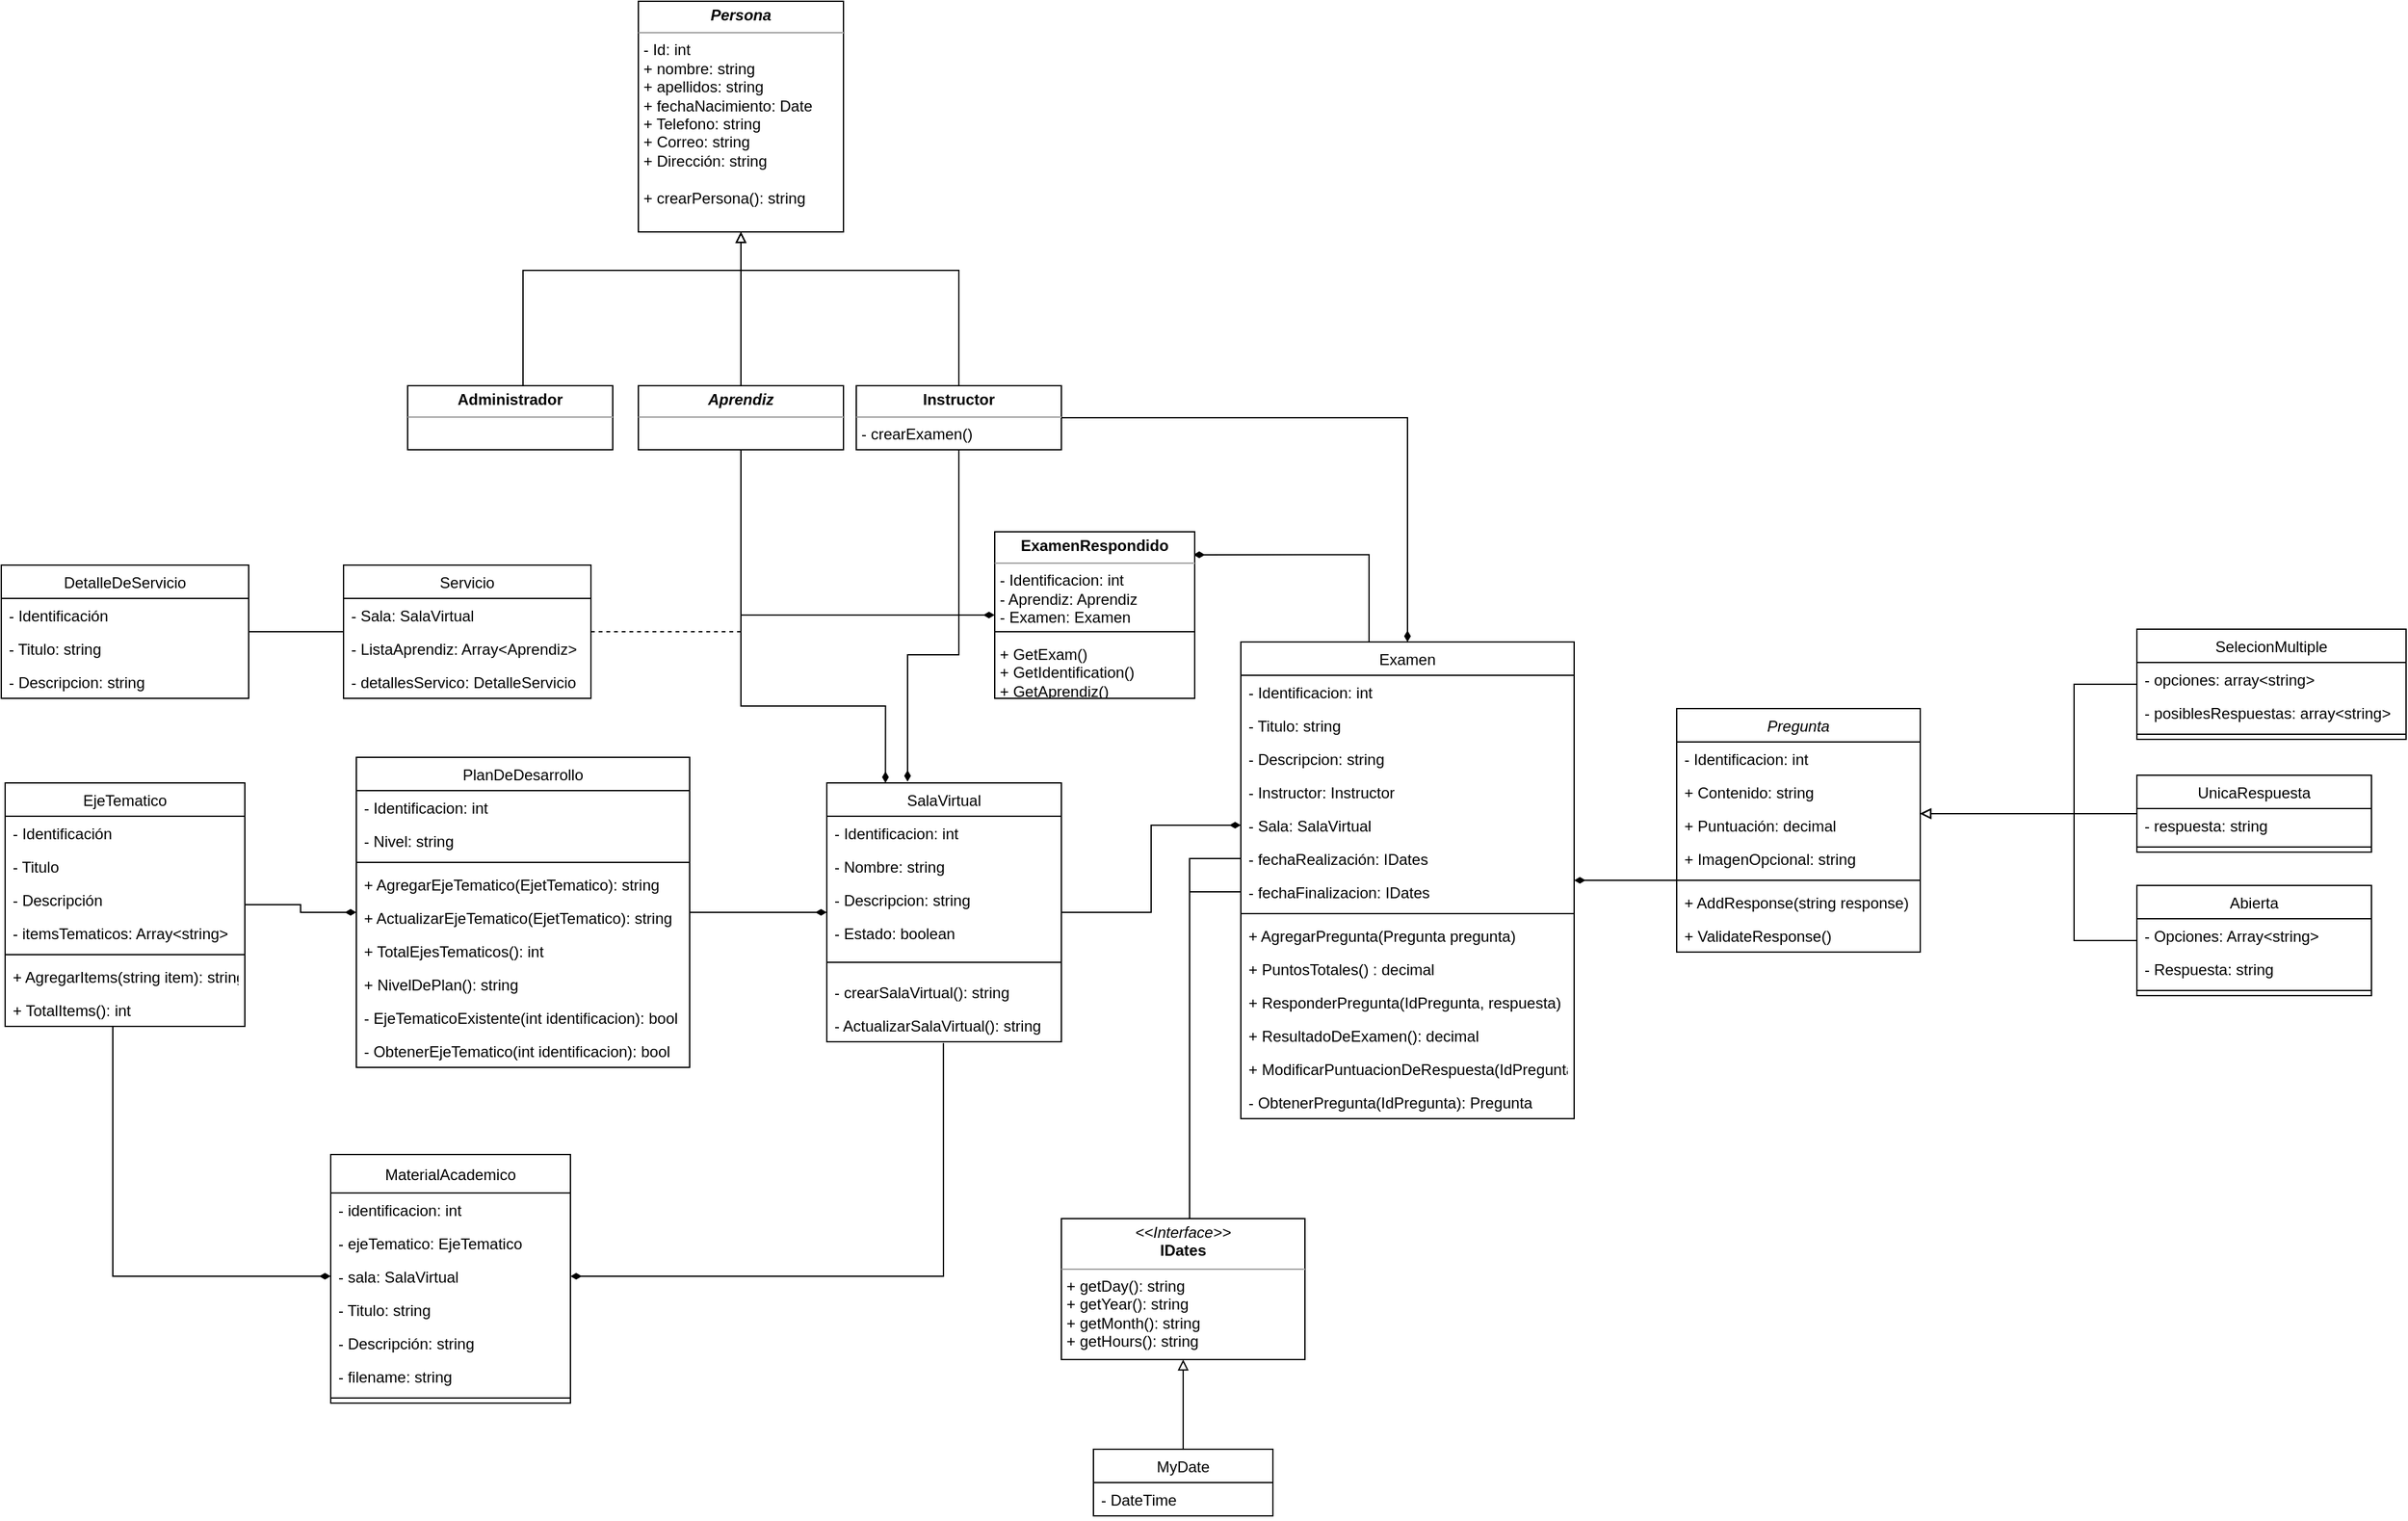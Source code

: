 <mxfile version="13.7.3" type="device" pages="2"><diagram id="6hGFLwfOUW9BJ-s0fimq" name="UML class"><mxGraphModel dx="1250" dy="1710" grid="1" gridSize="10" guides="1" tooltips="1" connect="1" arrows="1" fold="1" page="1" pageScale="1" pageWidth="827" pageHeight="1169" math="0" shadow="0"><root><mxCell id="0"/><mxCell id="1" parent="0"/><mxCell id="5" value="" style="edgeStyle=orthogonalEdgeStyle;rounded=0;orthogonalLoop=1;jettySize=auto;html=1;endArrow=none;endFill=0;startArrow=block;startFill=0;strokeWidth=1;" parent="1" source="2" target="4" edge="1"><mxGeometry relative="1" as="geometry"><Array as="points"><mxPoint x="60" y="40"/><mxPoint x="-110" y="40"/></Array></mxGeometry></mxCell><mxCell id="7" value="" style="edgeStyle=orthogonalEdgeStyle;rounded=0;orthogonalLoop=1;jettySize=auto;html=1;endArrow=none;endFill=0;startArrow=block;startFill=0;strokeWidth=1;" parent="1" source="2" target="6" edge="1"><mxGeometry relative="1" as="geometry"/></mxCell><mxCell id="9" value="" style="edgeStyle=orthogonalEdgeStyle;rounded=0;orthogonalLoop=1;jettySize=auto;html=1;endArrow=none;endFill=0;startArrow=block;startFill=0;strokeWidth=1;" parent="1" source="2" target="8" edge="1"><mxGeometry relative="1" as="geometry"><Array as="points"><mxPoint x="60" y="40"/><mxPoint x="230" y="40"/></Array></mxGeometry></mxCell><mxCell id="2" value="&lt;p style=&quot;margin: 0px ; margin-top: 4px ; text-align: center&quot;&gt;&lt;b&gt;&lt;i&gt;Persona&lt;/i&gt;&lt;/b&gt;&lt;/p&gt;&lt;hr size=&quot;1&quot;&gt;&lt;p style=&quot;box-sizing: content-box ; margin: 4px 0px 0px ; padding: 0px ; text-align: center&quot;&gt;&lt;/p&gt;&lt;p style=&quot;box-sizing: content-box ; margin: 0px 0px 0px 4px ; padding: 0px&quot;&gt;- Id: int&lt;/p&gt;&lt;p style=&quot;box-sizing: content-box ; margin: 0px 0px 0px 4px ; padding: 0px&quot;&gt;+ nombre: string&lt;/p&gt;&lt;p style=&quot;box-sizing: content-box ; margin: 0px 0px 0px 4px ; padding: 0px&quot;&gt;+ apellidos: string&lt;/p&gt;&lt;p style=&quot;box-sizing: content-box ; margin: 0px 0px 0px 4px ; padding: 0px&quot;&gt;+ fechaNacimiento: Date&lt;/p&gt;&lt;p style=&quot;box-sizing: content-box ; margin: 0px 0px 0px 4px ; padding: 0px&quot;&gt;+ Telefono: string&lt;/p&gt;&lt;p style=&quot;box-sizing: content-box ; margin: 0px 0px 0px 4px ; padding: 0px&quot;&gt;+ Correo: string&lt;/p&gt;&lt;p style=&quot;box-sizing: content-box ; margin: 0px 0px 0px 4px ; padding: 0px&quot;&gt;+ Dirección: string&lt;/p&gt;&lt;p style=&quot;box-sizing: content-box ; margin: 0px 0px 0px 4px ; padding: 0px&quot;&gt;&lt;br&gt;&lt;/p&gt;&lt;p style=&quot;box-sizing: content-box ; margin: 0px 0px 0px 4px ; padding: 0px&quot;&gt;+ crearPersona(): string&lt;/p&gt;" style="verticalAlign=top;align=left;overflow=fill;fontSize=12;fontFamily=Helvetica;html=1;" parent="1" vertex="1"><mxGeometry x="-20" y="-170" width="160" height="180" as="geometry"/></mxCell><mxCell id="48" style="edgeStyle=orthogonalEdgeStyle;rounded=0;orthogonalLoop=1;jettySize=auto;html=1;startArrow=none;startFill=0;endArrow=diamondThin;endFill=1;strokeWidth=1;" parent="1" source="8" edge="1"><mxGeometry relative="1" as="geometry"><mxPoint x="190" y="439" as="targetPoint"/><Array as="points"><mxPoint x="230" y="340"/><mxPoint x="190" y="340"/></Array></mxGeometry></mxCell><mxCell id="86" style="edgeStyle=orthogonalEdgeStyle;rounded=0;orthogonalLoop=1;jettySize=auto;html=1;entryX=0.5;entryY=0;entryDx=0;entryDy=0;startArrow=none;startFill=0;endArrow=diamondThin;endFill=1;strokeWidth=1;" parent="1" source="8" target="77" edge="1"><mxGeometry relative="1" as="geometry"/></mxCell><mxCell id="8" value="&lt;p style=&quot;margin: 0px ; margin-top: 4px ; text-align: center&quot;&gt;&lt;b&gt;Instructor&lt;/b&gt;&lt;/p&gt;&lt;hr size=&quot;1&quot;&gt;&lt;p style=&quot;box-sizing: content-box ; margin: 4px 0px 0px ; padding: 0px ; text-align: center&quot;&gt;&lt;/p&gt;&lt;p style=&quot;box-sizing: content-box ; margin: 0px 0px 0px 4px ; padding: 0px&quot;&gt;- crearExamen()&lt;/p&gt;" style="verticalAlign=top;align=left;overflow=fill;fontSize=12;fontFamily=Helvetica;html=1;" parent="1" vertex="1"><mxGeometry x="150" y="130" width="160" height="50" as="geometry"/></mxCell><mxCell id="51" style="edgeStyle=orthogonalEdgeStyle;rounded=0;orthogonalLoop=1;jettySize=auto;html=1;entryX=0.25;entryY=0;entryDx=0;entryDy=0;startArrow=none;startFill=0;endArrow=diamondThin;endFill=1;strokeWidth=1;entryPerimeter=0;" parent="1" source="6" target="36" edge="1"><mxGeometry relative="1" as="geometry"><Array as="points"><mxPoint x="60" y="380"/><mxPoint x="173" y="380"/></Array></mxGeometry></mxCell><mxCell id="r_1xCWpPB6CA4NEeiqVw-153" style="edgeStyle=orthogonalEdgeStyle;rounded=0;orthogonalLoop=1;jettySize=auto;html=1;entryX=0;entryY=0.5;entryDx=0;entryDy=0;endArrow=diamondThin;endFill=1;" parent="1" source="6" target="r_1xCWpPB6CA4NEeiqVw-152" edge="1"><mxGeometry relative="1" as="geometry"><Array as="points"><mxPoint x="60" y="309"/></Array></mxGeometry></mxCell><mxCell id="6" value="&lt;p style=&quot;margin: 0px ; margin-top: 4px ; text-align: center&quot;&gt;&lt;b&gt;&lt;i&gt;Aprendiz&lt;/i&gt;&lt;/b&gt;&lt;/p&gt;&lt;hr size=&quot;1&quot;&gt;&lt;p style=&quot;box-sizing: content-box ; margin: 4px 0px 0px ; padding: 0px ; text-align: center&quot;&gt;&lt;/p&gt;&lt;p style=&quot;box-sizing: content-box ; margin: 0px 0px 0px 4px ; padding: 0px&quot;&gt;&lt;br&gt;&lt;/p&gt;&lt;p style=&quot;box-sizing: content-box ; margin: 0px 0px 0px 4px ; padding: 0px&quot;&gt;&lt;br&gt;&lt;/p&gt;&lt;hr size=&quot;1&quot; style=&quot;box-sizing: content-box ; margin: 0px ; padding: 0px ; height: 1px ; border: none&quot;&gt;&lt;p style=&quot;box-sizing: content-box ; margin: 0px 0px 0px 4px ; padding: 0px&quot;&gt;&lt;br&gt;&lt;/p&gt;&lt;p style=&quot;box-sizing: content-box ; margin: 0px 0px 0px 4px ; padding: 0px&quot;&gt;&lt;br&gt;&lt;/p&gt;" style="verticalAlign=top;align=left;overflow=fill;fontSize=12;fontFamily=Helvetica;html=1;" parent="1" vertex="1"><mxGeometry x="-20" y="130" width="160" height="50" as="geometry"/></mxCell><mxCell id="4" value="&lt;p style=&quot;margin: 0px ; margin-top: 4px ; text-align: center&quot;&gt;&lt;b&gt;Administrador&lt;/b&gt;&lt;/p&gt;&lt;hr size=&quot;1&quot;&gt;&lt;p style=&quot;box-sizing: content-box ; margin: 4px 0px 0px ; padding: 0px ; text-align: center&quot;&gt;&lt;/p&gt;&lt;p style=&quot;box-sizing: content-box ; margin: 0px 0px 0px 4px ; padding: 0px&quot;&gt;&lt;br&gt;&lt;/p&gt;" style="verticalAlign=top;align=left;overflow=fill;fontSize=12;fontFamily=Helvetica;html=1;" parent="1" vertex="1"><mxGeometry x="-200" y="130" width="160" height="50" as="geometry"/></mxCell><mxCell id="23" value="" style="edgeStyle=orthogonalEdgeStyle;rounded=0;orthogonalLoop=1;jettySize=auto;html=1;startArrow=diamondThin;startFill=1;endArrow=none;endFill=0;strokeWidth=1;" parent="1" source="15" target="19" edge="1"><mxGeometry relative="1" as="geometry"/></mxCell><mxCell id="41" value="" style="edgeStyle=orthogonalEdgeStyle;rounded=0;orthogonalLoop=1;jettySize=auto;html=1;startArrow=none;startFill=0;endArrow=diamondThin;endFill=1;strokeWidth=1;" parent="1" source="15" target="36" edge="1"><mxGeometry relative="1" as="geometry"/></mxCell><mxCell id="85" value="" style="edgeStyle=orthogonalEdgeStyle;rounded=0;orthogonalLoop=1;jettySize=auto;html=1;startArrow=none;startFill=0;endArrow=diamondThin;endFill=1;strokeWidth=1;entryX=0;entryY=0.5;entryDx=0;entryDy=0;" parent="1" source="36" target="80" edge="1"><mxGeometry relative="1" as="geometry"/></mxCell><mxCell id="36" value="SalaVirtual" style="swimlane;fontStyle=0;childLayout=stackLayout;horizontal=1;startSize=26;fillColor=none;horizontalStack=0;resizeParent=1;resizeParentMax=0;resizeLast=0;collapsible=1;marginBottom=0;" parent="1" vertex="1"><mxGeometry x="127" y="440" width="183" height="202" as="geometry"/></mxCell><mxCell id="37" value="- Identificacion: int" style="text;strokeColor=none;fillColor=none;align=left;verticalAlign=top;spacingLeft=4;spacingRight=4;overflow=hidden;rotatable=0;points=[[0,0.5],[1,0.5]];portConstraint=eastwest;" parent="36" vertex="1"><mxGeometry y="26" width="183" height="26" as="geometry"/></mxCell><mxCell id="38" value="- Nombre: string" style="text;strokeColor=none;fillColor=none;align=left;verticalAlign=top;spacingLeft=4;spacingRight=4;overflow=hidden;rotatable=0;points=[[0,0.5],[1,0.5]];portConstraint=eastwest;" parent="36" vertex="1"><mxGeometry y="52" width="183" height="26" as="geometry"/></mxCell><mxCell id="42" value="- Descripcion: string" style="text;strokeColor=none;fillColor=none;align=left;verticalAlign=top;spacingLeft=4;spacingRight=4;overflow=hidden;rotatable=0;points=[[0,0.5],[1,0.5]];portConstraint=eastwest;" parent="36" vertex="1"><mxGeometry y="78" width="183" height="26" as="geometry"/></mxCell><mxCell id="47" value="- Estado: boolean" style="text;strokeColor=none;fillColor=none;align=left;verticalAlign=top;spacingLeft=4;spacingRight=4;overflow=hidden;rotatable=0;points=[[0,0.5],[1,0.5]];portConstraint=eastwest;" parent="36" vertex="1"><mxGeometry y="104" width="183" height="26" as="geometry"/></mxCell><mxCell id="39" value="" style="line;strokeWidth=1;fillColor=none;align=left;verticalAlign=middle;spacingTop=-1;spacingLeft=3;spacingRight=3;rotatable=0;labelPosition=right;points=[];portConstraint=eastwest;" parent="36" vertex="1"><mxGeometry y="130" width="183" height="20" as="geometry"/></mxCell><mxCell id="40" value="- crearSalaVirtual(): string" style="text;strokeColor=none;fillColor=none;align=left;verticalAlign=top;spacingLeft=4;spacingRight=4;overflow=hidden;rotatable=0;points=[[0,0.5],[1,0.5]];portConstraint=eastwest;" parent="36" vertex="1"><mxGeometry y="150" width="183" height="26" as="geometry"/></mxCell><mxCell id="45" value="- ActualizarSalaVirtual(): string" style="text;strokeColor=none;fillColor=none;align=left;verticalAlign=top;spacingLeft=4;spacingRight=4;overflow=hidden;rotatable=0;points=[[0,0.5],[1,0.5]];portConstraint=eastwest;" parent="36" vertex="1"><mxGeometry y="176" width="183" height="26" as="geometry"/></mxCell><mxCell id="56" style="edgeStyle=orthogonalEdgeStyle;rounded=0;orthogonalLoop=1;jettySize=auto;html=1;startArrow=none;startFill=0;endArrow=none;endFill=0;strokeWidth=1;dashed=1;" parent="1" source="52" edge="1"><mxGeometry relative="1" as="geometry"><mxPoint x="60" y="322" as="targetPoint"/></mxGeometry></mxCell><mxCell id="61" value="" style="edgeStyle=orthogonalEdgeStyle;rounded=0;orthogonalLoop=1;jettySize=auto;html=1;startArrow=none;startFill=0;endArrow=none;endFill=0;strokeWidth=1;" parent="1" source="52" target="57" edge="1"><mxGeometry relative="1" as="geometry"/></mxCell><mxCell id="52" value="Servicio" style="swimlane;fontStyle=0;childLayout=stackLayout;horizontal=1;startSize=26;fillColor=none;horizontalStack=0;resizeParent=1;resizeParentMax=0;resizeLast=0;collapsible=1;marginBottom=0;" parent="1" vertex="1"><mxGeometry x="-250" y="270" width="193" height="104" as="geometry"/></mxCell><mxCell id="53" value="- Sala: SalaVirtual" style="text;strokeColor=none;fillColor=none;align=left;verticalAlign=top;spacingLeft=4;spacingRight=4;overflow=hidden;rotatable=0;points=[[0,0.5],[1,0.5]];portConstraint=eastwest;" parent="52" vertex="1"><mxGeometry y="26" width="193" height="26" as="geometry"/></mxCell><mxCell id="54" value="- ListaAprendiz: Array&lt;Aprendiz&gt;" style="text;strokeColor=none;fillColor=none;align=left;verticalAlign=top;spacingLeft=4;spacingRight=4;overflow=hidden;rotatable=0;points=[[0,0.5],[1,0.5]];portConstraint=eastwest;" parent="52" vertex="1"><mxGeometry y="52" width="193" height="26" as="geometry"/></mxCell><mxCell id="55" value="- detallesServico: DetalleServicio" style="text;strokeColor=none;fillColor=none;align=left;verticalAlign=top;spacingLeft=4;spacingRight=4;overflow=hidden;rotatable=0;points=[[0,0.5],[1,0.5]];portConstraint=eastwest;" parent="52" vertex="1"><mxGeometry y="78" width="193" height="26" as="geometry"/></mxCell><mxCell id="70" value="" style="edgeStyle=orthogonalEdgeStyle;rounded=0;orthogonalLoop=1;jettySize=auto;html=1;startArrow=none;startFill=0;endArrow=diamondThin;endFill=1;strokeWidth=1;" parent="1" source="19" target="62" edge="1"><mxGeometry relative="1" as="geometry"><Array as="points"><mxPoint x="-430" y="825"/></Array></mxGeometry></mxCell><mxCell id="19" value="EjeTematico" style="swimlane;fontStyle=0;childLayout=stackLayout;horizontal=1;startSize=26;fillColor=none;horizontalStack=0;resizeParent=1;resizeParentMax=0;resizeLast=0;collapsible=1;marginBottom=0;" parent="1" vertex="1"><mxGeometry x="-514" y="440" width="187" height="190" as="geometry"/></mxCell><mxCell id="20" value="- Identificación" style="text;strokeColor=none;fillColor=none;align=left;verticalAlign=top;spacingLeft=4;spacingRight=4;overflow=hidden;rotatable=0;points=[[0,0.5],[1,0.5]];portConstraint=eastwest;" parent="19" vertex="1"><mxGeometry y="26" width="187" height="26" as="geometry"/></mxCell><mxCell id="21" value="- Titulo" style="text;strokeColor=none;fillColor=none;align=left;verticalAlign=top;spacingLeft=4;spacingRight=4;overflow=hidden;rotatable=0;points=[[0,0.5],[1,0.5]];portConstraint=eastwest;" parent="19" vertex="1"><mxGeometry y="52" width="187" height="26" as="geometry"/></mxCell><mxCell id="22" value="- Descripción" style="text;strokeColor=none;fillColor=none;align=left;verticalAlign=top;spacingLeft=4;spacingRight=4;overflow=hidden;rotatable=0;points=[[0,0.5],[1,0.5]];portConstraint=eastwest;" parent="19" vertex="1"><mxGeometry y="78" width="187" height="26" as="geometry"/></mxCell><mxCell id="26" value="- itemsTematicos: Array&lt;string&gt;" style="text;strokeColor=none;fillColor=none;align=left;verticalAlign=top;spacingLeft=4;spacingRight=4;overflow=hidden;rotatable=0;points=[[0,0.5],[1,0.5]];portConstraint=eastwest;" parent="19" vertex="1"><mxGeometry y="104" width="187" height="26" as="geometry"/></mxCell><mxCell id="30" value="" style="line;strokeWidth=1;fillColor=none;align=left;verticalAlign=middle;spacingTop=-1;spacingLeft=3;spacingRight=3;rotatable=0;labelPosition=right;points=[];portConstraint=eastwest;" parent="19" vertex="1"><mxGeometry y="130" width="187" height="8" as="geometry"/></mxCell><mxCell id="31" value="+ AgregarItems(string item): string" style="text;strokeColor=none;fillColor=none;align=left;verticalAlign=top;spacingLeft=4;spacingRight=4;overflow=hidden;rotatable=0;points=[[0,0.5],[1,0.5]];portConstraint=eastwest;" parent="19" vertex="1"><mxGeometry y="138" width="187" height="26" as="geometry"/></mxCell><mxCell id="29" value="+ TotalItems(): int" style="text;strokeColor=none;fillColor=none;align=left;verticalAlign=top;spacingLeft=4;spacingRight=4;overflow=hidden;rotatable=0;points=[[0,0.5],[1,0.5]];portConstraint=eastwest;" parent="19" vertex="1"><mxGeometry y="164" width="187" height="26" as="geometry"/></mxCell><mxCell id="71" style="edgeStyle=orthogonalEdgeStyle;rounded=0;orthogonalLoop=1;jettySize=auto;html=1;entryX=0.497;entryY=1.038;entryDx=0;entryDy=0;entryPerimeter=0;startArrow=diamondThin;startFill=1;endArrow=none;endFill=0;strokeWidth=1;" parent="1" source="62" target="45" edge="1"><mxGeometry relative="1" as="geometry"><Array as="points"><mxPoint x="218" y="825"/></Array></mxGeometry></mxCell><mxCell id="62" value="MaterialAcademico" style="swimlane;fontStyle=0;childLayout=stackLayout;horizontal=1;startSize=30;fillColor=none;horizontalStack=0;resizeParent=1;resizeParentMax=0;resizeLast=0;collapsible=1;marginBottom=0;" parent="1" vertex="1"><mxGeometry x="-260" y="730" width="187" height="194" as="geometry"><mxRectangle x="-260" y="730" width="130" height="26" as="alternateBounds"/></mxGeometry></mxCell><mxCell id="63" value="- identificacion: int" style="text;strokeColor=none;fillColor=none;align=left;verticalAlign=top;spacingLeft=4;spacingRight=4;overflow=hidden;rotatable=0;points=[[0,0.5],[1,0.5]];portConstraint=eastwest;" parent="62" vertex="1"><mxGeometry y="30" width="187" height="26" as="geometry"/></mxCell><mxCell id="73" value="- ejeTematico: EjeTematico" style="text;strokeColor=none;fillColor=none;align=left;verticalAlign=top;spacingLeft=4;spacingRight=4;overflow=hidden;rotatable=0;points=[[0,0.5],[1,0.5]];portConstraint=eastwest;" parent="62" vertex="1"><mxGeometry y="56" width="187" height="26" as="geometry"/></mxCell><mxCell id="72" value="- sala: SalaVirtual" style="text;strokeColor=none;fillColor=none;align=left;verticalAlign=top;spacingLeft=4;spacingRight=4;overflow=hidden;rotatable=0;points=[[0,0.5],[1,0.5]];portConstraint=eastwest;" parent="62" vertex="1"><mxGeometry y="82" width="187" height="26" as="geometry"/></mxCell><mxCell id="64" value="- Titulo: string" style="text;strokeColor=none;fillColor=none;align=left;verticalAlign=top;spacingLeft=4;spacingRight=4;overflow=hidden;rotatable=0;points=[[0,0.5],[1,0.5]];portConstraint=eastwest;" parent="62" vertex="1"><mxGeometry y="108" width="187" height="26" as="geometry"/></mxCell><mxCell id="65" value="- Descripción: string" style="text;strokeColor=none;fillColor=none;align=left;verticalAlign=top;spacingLeft=4;spacingRight=4;overflow=hidden;rotatable=0;points=[[0,0.5],[1,0.5]];portConstraint=eastwest;" parent="62" vertex="1"><mxGeometry y="134" width="187" height="26" as="geometry"/></mxCell><mxCell id="66" value="- filename: string" style="text;strokeColor=none;fillColor=none;align=left;verticalAlign=top;spacingLeft=4;spacingRight=4;overflow=hidden;rotatable=0;points=[[0,0.5],[1,0.5]];portConstraint=eastwest;" parent="62" vertex="1"><mxGeometry y="160" width="187" height="26" as="geometry"/></mxCell><mxCell id="67" value="" style="line;strokeWidth=1;fillColor=none;align=left;verticalAlign=middle;spacingTop=-1;spacingLeft=3;spacingRight=3;rotatable=0;labelPosition=right;points=[];portConstraint=eastwest;" parent="62" vertex="1"><mxGeometry y="186" width="187" height="8" as="geometry"/></mxCell><mxCell id="57" value="DetalleDeServicio" style="swimlane;fontStyle=0;childLayout=stackLayout;horizontal=1;startSize=26;fillColor=none;horizontalStack=0;resizeParent=1;resizeParentMax=0;resizeLast=0;collapsible=1;marginBottom=0;" parent="1" vertex="1"><mxGeometry x="-517" y="270" width="193" height="104" as="geometry"/></mxCell><mxCell id="74" value="- Identificación" style="text;strokeColor=none;fillColor=none;align=left;verticalAlign=top;spacingLeft=4;spacingRight=4;overflow=hidden;rotatable=0;points=[[0,0.5],[1,0.5]];portConstraint=eastwest;" parent="57" vertex="1"><mxGeometry y="26" width="193" height="26" as="geometry"/></mxCell><mxCell id="75" value="- Titulo: string" style="text;strokeColor=none;fillColor=none;align=left;verticalAlign=top;spacingLeft=4;spacingRight=4;overflow=hidden;rotatable=0;points=[[0,0.5],[1,0.5]];portConstraint=eastwest;" parent="57" vertex="1"><mxGeometry y="52" width="193" height="26" as="geometry"/></mxCell><mxCell id="76" value="- Descripcion: string" style="text;strokeColor=none;fillColor=none;align=left;verticalAlign=top;spacingLeft=4;spacingRight=4;overflow=hidden;rotatable=0;points=[[0,0.5],[1,0.5]];portConstraint=eastwest;" parent="57" vertex="1"><mxGeometry y="78" width="193" height="26" as="geometry"/></mxCell><mxCell id="113" value="" style="edgeStyle=orthogonalEdgeStyle;rounded=0;orthogonalLoop=1;jettySize=auto;html=1;startArrow=diamondThin;startFill=1;endArrow=none;endFill=0;strokeWidth=1;" parent="1" source="77" target="103" edge="1"><mxGeometry relative="1" as="geometry"><Array as="points"><mxPoint x="700" y="440"/><mxPoint x="700" y="440"/></Array></mxGeometry></mxCell><mxCell id="r_1xCWpPB6CA4NEeiqVw-154" style="edgeStyle=orthogonalEdgeStyle;rounded=0;orthogonalLoop=1;jettySize=auto;html=1;endArrow=diamondThin;endFill=1;entryX=0.994;entryY=0.138;entryDx=0;entryDy=0;entryPerimeter=0;" parent="1" source="77" target="r_1xCWpPB6CA4NEeiqVw-152" edge="1"><mxGeometry relative="1" as="geometry"><mxPoint x="450" y="260" as="targetPoint"/><Array as="points"><mxPoint x="550" y="262"/></Array></mxGeometry></mxCell><mxCell id="77" value="Examen" style="swimlane;fontStyle=0;childLayout=stackLayout;horizontal=1;startSize=26;fillColor=none;horizontalStack=0;resizeParent=1;resizeParentMax=0;resizeLast=0;collapsible=1;marginBottom=0;" parent="1" vertex="1"><mxGeometry x="450" y="330" width="260" height="372" as="geometry"><mxRectangle x="450" y="330" width="80" height="26" as="alternateBounds"/></mxGeometry></mxCell><mxCell id="78" value="- Identificacion: int" style="text;strokeColor=none;fillColor=none;align=left;verticalAlign=top;spacingLeft=4;spacingRight=4;overflow=hidden;rotatable=0;points=[[0,0.5],[1,0.5]];portConstraint=eastwest;" parent="77" vertex="1"><mxGeometry y="26" width="260" height="26" as="geometry"/></mxCell><mxCell id="114" value="- Titulo: string" style="text;strokeColor=none;fillColor=none;align=left;verticalAlign=top;spacingLeft=4;spacingRight=4;overflow=hidden;rotatable=0;points=[[0,0.5],[1,0.5]];portConstraint=eastwest;" parent="77" vertex="1"><mxGeometry y="52" width="260" height="26" as="geometry"/></mxCell><mxCell id="115" value="- Descripcion: string&#10;&#10;&#10;" style="text;strokeColor=none;fillColor=none;align=left;verticalAlign=top;spacingLeft=4;spacingRight=4;overflow=hidden;rotatable=0;points=[[0,0.5],[1,0.5]];portConstraint=eastwest;" parent="77" vertex="1"><mxGeometry y="78" width="260" height="26" as="geometry"/></mxCell><mxCell id="79" value="- Instructor: Instructor" style="text;strokeColor=none;fillColor=none;align=left;verticalAlign=top;spacingLeft=4;spacingRight=4;overflow=hidden;rotatable=0;points=[[0,0.5],[1,0.5]];portConstraint=eastwest;" parent="77" vertex="1"><mxGeometry y="104" width="260" height="26" as="geometry"/></mxCell><mxCell id="80" value="- Sala: SalaVirtual" style="text;strokeColor=none;fillColor=none;align=left;verticalAlign=top;spacingLeft=4;spacingRight=4;overflow=hidden;rotatable=0;points=[[0,0.5],[1,0.5]];portConstraint=eastwest;" parent="77" vertex="1"><mxGeometry y="130" width="260" height="26" as="geometry"/></mxCell><mxCell id="87" value="- fechaRealización: IDates" style="text;strokeColor=none;fillColor=none;align=left;verticalAlign=top;spacingLeft=4;spacingRight=4;overflow=hidden;rotatable=0;points=[[0,0.5],[1,0.5]];portConstraint=eastwest;" parent="77" vertex="1"><mxGeometry y="156" width="260" height="26" as="geometry"/></mxCell><mxCell id="91" value="- fechaFinalizacion: IDates" style="text;strokeColor=none;fillColor=none;align=left;verticalAlign=top;spacingLeft=4;spacingRight=4;overflow=hidden;rotatable=0;points=[[0,0.5],[1,0.5]];portConstraint=eastwest;" parent="77" vertex="1"><mxGeometry y="182" width="260" height="26" as="geometry"/></mxCell><mxCell id="82" value="" style="line;strokeWidth=1;fillColor=none;align=left;verticalAlign=middle;spacingTop=-1;spacingLeft=3;spacingRight=3;rotatable=0;labelPosition=right;points=[];portConstraint=eastwest;" parent="77" vertex="1"><mxGeometry y="208" width="260" height="8" as="geometry"/></mxCell><mxCell id="83" value="+ AgregarPregunta(Pregunta pregunta)" style="text;strokeColor=none;fillColor=none;align=left;verticalAlign=top;spacingLeft=4;spacingRight=4;overflow=hidden;rotatable=0;points=[[0,0.5],[1,0.5]];portConstraint=eastwest;" parent="77" vertex="1"><mxGeometry y="216" width="260" height="26" as="geometry"/></mxCell><mxCell id="r_1xCWpPB6CA4NEeiqVw-146" value="+ PuntosTotales() : decimal" style="text;strokeColor=none;fillColor=none;align=left;verticalAlign=top;spacingLeft=4;spacingRight=4;overflow=hidden;rotatable=0;points=[[0,0.5],[1,0.5]];portConstraint=eastwest;" parent="77" vertex="1"><mxGeometry y="242" width="260" height="26" as="geometry"/></mxCell><mxCell id="r_1xCWpPB6CA4NEeiqVw-147" value="+ ResponderPregunta(IdPregunta, respuesta)" style="text;strokeColor=none;fillColor=none;align=left;verticalAlign=top;spacingLeft=4;spacingRight=4;overflow=hidden;rotatable=0;points=[[0,0.5],[1,0.5]];portConstraint=eastwest;" parent="77" vertex="1"><mxGeometry y="268" width="260" height="26" as="geometry"/></mxCell><mxCell id="r_1xCWpPB6CA4NEeiqVw-148" value="+ ResultadoDeExamen(): decimal" style="text;strokeColor=none;fillColor=none;align=left;verticalAlign=top;spacingLeft=4;spacingRight=4;overflow=hidden;rotatable=0;points=[[0,0.5],[1,0.5]];portConstraint=eastwest;" parent="77" vertex="1"><mxGeometry y="294" width="260" height="26" as="geometry"/></mxCell><mxCell id="r_1xCWpPB6CA4NEeiqVw-150" value="+ ModificarPuntuacionDeRespuesta(IdPregunta, Puntuación): string" style="text;strokeColor=none;fillColor=none;align=left;verticalAlign=top;spacingLeft=4;spacingRight=4;overflow=hidden;rotatable=0;points=[[0,0.5],[1,0.5]];portConstraint=eastwest;" parent="77" vertex="1"><mxGeometry y="320" width="260" height="26" as="geometry"/></mxCell><mxCell id="r_1xCWpPB6CA4NEeiqVw-149" value="- ObtenerPregunta(IdPregunta): Pregunta" style="text;strokeColor=none;fillColor=none;align=left;verticalAlign=top;spacingLeft=4;spacingRight=4;overflow=hidden;rotatable=0;points=[[0,0.5],[1,0.5]];portConstraint=eastwest;" parent="77" vertex="1"><mxGeometry y="346" width="260" height="26" as="geometry"/></mxCell><mxCell id="90" style="edgeStyle=orthogonalEdgeStyle;rounded=0;orthogonalLoop=1;jettySize=auto;html=1;startArrow=none;startFill=0;endArrow=none;endFill=0;strokeWidth=1;entryX=0;entryY=0.5;entryDx=0;entryDy=0;" parent="1" source="88" target="87" edge="1"><mxGeometry relative="1" as="geometry"><Array as="points"><mxPoint x="410" y="499"/></Array></mxGeometry></mxCell><mxCell id="92" style="edgeStyle=orthogonalEdgeStyle;rounded=0;orthogonalLoop=1;jettySize=auto;html=1;entryX=0;entryY=0.5;entryDx=0;entryDy=0;startArrow=none;startFill=0;endArrow=none;endFill=0;strokeWidth=1;" parent="1" source="88" target="91" edge="1"><mxGeometry relative="1" as="geometry"><Array as="points"><mxPoint x="410" y="525"/></Array></mxGeometry></mxCell><mxCell id="88" value="&lt;p style=&quot;margin: 0px ; margin-top: 4px ; text-align: center&quot;&gt;&lt;i&gt;&amp;lt;&amp;lt;Interface&amp;gt;&amp;gt;&lt;/i&gt;&lt;br&gt;&lt;b&gt;IDates&lt;/b&gt;&lt;/p&gt;&lt;hr size=&quot;1&quot;&gt;&lt;p style=&quot;margin: 0px ; margin-left: 4px&quot;&gt;+ getDay(): string&lt;br&gt;+ getYear(): string&lt;br&gt;&lt;/p&gt;&lt;p style=&quot;margin: 0px ; margin-left: 4px&quot;&gt;+ getMonth(): string&lt;/p&gt;&lt;p style=&quot;margin: 0px ; margin-left: 4px&quot;&gt;+ getHours(): string&lt;/p&gt;" style="verticalAlign=top;align=left;overflow=fill;fontSize=12;fontFamily=Helvetica;html=1;" parent="1" vertex="1"><mxGeometry x="310" y="780" width="190" height="110" as="geometry"/></mxCell><mxCell id="102" style="edgeStyle=orthogonalEdgeStyle;rounded=0;orthogonalLoop=1;jettySize=auto;html=1;entryX=0.5;entryY=1;entryDx=0;entryDy=0;startArrow=none;startFill=0;endArrow=block;endFill=0;strokeWidth=1;" parent="1" source="97" target="88" edge="1"><mxGeometry relative="1" as="geometry"/></mxCell><mxCell id="97" value="MyDate" style="swimlane;fontStyle=0;childLayout=stackLayout;horizontal=1;startSize=26;fillColor=none;horizontalStack=0;resizeParent=1;resizeParentMax=0;resizeLast=0;collapsible=1;marginBottom=0;" parent="1" vertex="1"><mxGeometry x="335" y="960" width="140" height="52" as="geometry"/></mxCell><mxCell id="99" value="- DateTime" style="text;strokeColor=none;fillColor=none;align=left;verticalAlign=top;spacingLeft=4;spacingRight=4;overflow=hidden;rotatable=0;points=[[0,0.5],[1,0.5]];portConstraint=eastwest;" parent="97" vertex="1"><mxGeometry y="26" width="140" height="26" as="geometry"/></mxCell><mxCell id="126" value="" style="edgeStyle=orthogonalEdgeStyle;rounded=0;orthogonalLoop=1;jettySize=auto;html=1;startArrow=block;startFill=0;endArrow=none;endFill=0;strokeWidth=1;" parent="1" source="103" target="119" edge="1"><mxGeometry relative="1" as="geometry"><Array as="points"><mxPoint x="1100" y="464"/></Array></mxGeometry></mxCell><mxCell id="135" value="" style="edgeStyle=orthogonalEdgeStyle;rounded=0;orthogonalLoop=1;jettySize=auto;html=1;startArrow=block;startFill=0;endArrow=none;endFill=0;strokeWidth=1;" parent="1" source="103" target="128" edge="1"><mxGeometry relative="1" as="geometry"><Array as="points"><mxPoint x="1100" y="464"/></Array></mxGeometry></mxCell><mxCell id="143" value="" style="edgeStyle=orthogonalEdgeStyle;rounded=0;orthogonalLoop=1;jettySize=auto;html=1;startArrow=block;startFill=0;endArrow=none;endFill=0;strokeWidth=1;" parent="1" source="103" target="136" edge="1"><mxGeometry relative="1" as="geometry"><Array as="points"><mxPoint x="1020" y="464"/><mxPoint x="1020" y="464"/></Array></mxGeometry></mxCell><mxCell id="103" value="Pregunta" style="swimlane;fontStyle=2;childLayout=stackLayout;horizontal=1;startSize=26;fillColor=none;horizontalStack=0;resizeParent=1;resizeParentMax=0;resizeLast=0;collapsible=1;marginBottom=0;" parent="1" vertex="1"><mxGeometry x="790" y="382" width="190" height="190" as="geometry"/></mxCell><mxCell id="104" value="- Identificacion: int" style="text;strokeColor=none;fillColor=none;align=left;verticalAlign=top;spacingLeft=4;spacingRight=4;overflow=hidden;rotatable=0;points=[[0,0.5],[1,0.5]];portConstraint=eastwest;" parent="103" vertex="1"><mxGeometry y="26" width="190" height="26" as="geometry"/></mxCell><mxCell id="105" value="+ Contenido: string" style="text;strokeColor=none;fillColor=none;align=left;verticalAlign=top;spacingLeft=4;spacingRight=4;overflow=hidden;rotatable=0;points=[[0,0.5],[1,0.5]];portConstraint=eastwest;" parent="103" vertex="1"><mxGeometry y="52" width="190" height="26" as="geometry"/></mxCell><mxCell id="116" value="+ Puntuación: decimal" style="text;strokeColor=none;fillColor=none;align=left;verticalAlign=top;spacingLeft=4;spacingRight=4;overflow=hidden;rotatable=0;points=[[0,0.5],[1,0.5]];portConstraint=eastwest;" parent="103" vertex="1"><mxGeometry y="78" width="190" height="26" as="geometry"/></mxCell><mxCell id="117" value="+ ImagenOpcional: string" style="text;strokeColor=none;fillColor=none;align=left;verticalAlign=top;spacingLeft=4;spacingRight=4;overflow=hidden;rotatable=0;points=[[0,0.5],[1,0.5]];portConstraint=eastwest;" parent="103" vertex="1"><mxGeometry y="104" width="190" height="26" as="geometry"/></mxCell><mxCell id="110" value="" style="line;strokeWidth=1;fillColor=none;align=left;verticalAlign=middle;spacingTop=-1;spacingLeft=3;spacingRight=3;rotatable=0;labelPosition=right;points=[];portConstraint=eastwest;" parent="103" vertex="1"><mxGeometry y="130" width="190" height="8" as="geometry"/></mxCell><mxCell id="118" value="+ AddResponse(string response)" style="text;strokeColor=none;fillColor=none;align=left;verticalAlign=top;spacingLeft=4;spacingRight=4;overflow=hidden;rotatable=0;points=[[0,0.5],[1,0.5]];portConstraint=eastwest;" parent="103" vertex="1"><mxGeometry y="138" width="190" height="26" as="geometry"/></mxCell><mxCell id="YSCqZLTvKn5p72D6odpQ-146" value="+ ValidateResponse()" style="text;strokeColor=none;fillColor=none;align=left;verticalAlign=top;spacingLeft=4;spacingRight=4;overflow=hidden;rotatable=0;points=[[0,0.5],[1,0.5]];portConstraint=eastwest;" parent="103" vertex="1"><mxGeometry y="164" width="190" height="26" as="geometry"/></mxCell><mxCell id="136" value="UnicaRespuesta" style="swimlane;fontStyle=0;childLayout=stackLayout;horizontal=1;startSize=26;fillColor=none;horizontalStack=0;resizeParent=1;resizeParentMax=0;resizeLast=0;collapsible=1;marginBottom=0;" parent="1" vertex="1"><mxGeometry x="1149" y="434" width="183" height="60" as="geometry"/></mxCell><mxCell id="137" value="- respuesta: string" style="text;strokeColor=none;fillColor=none;align=left;verticalAlign=top;spacingLeft=4;spacingRight=4;overflow=hidden;rotatable=0;points=[[0,0.5],[1,0.5]];portConstraint=eastwest;" parent="136" vertex="1"><mxGeometry y="26" width="183" height="26" as="geometry"/></mxCell><mxCell id="141" value="" style="line;strokeWidth=1;fillColor=none;align=left;verticalAlign=middle;spacingTop=-1;spacingLeft=3;spacingRight=3;rotatable=0;labelPosition=right;points=[];portConstraint=eastwest;" parent="136" vertex="1"><mxGeometry y="52" width="183" height="8" as="geometry"/></mxCell><mxCell id="128" value="Abierta" style="swimlane;fontStyle=0;childLayout=stackLayout;horizontal=1;startSize=26;fillColor=none;horizontalStack=0;resizeParent=1;resizeParentMax=0;resizeLast=0;collapsible=1;marginBottom=0;" parent="1" vertex="1"><mxGeometry x="1149" y="520" width="183" height="86" as="geometry"/></mxCell><mxCell id="129" value="- Opciones: Array&lt;string&gt;" style="text;strokeColor=none;fillColor=none;align=left;verticalAlign=top;spacingLeft=4;spacingRight=4;overflow=hidden;rotatable=0;points=[[0,0.5],[1,0.5]];portConstraint=eastwest;" parent="128" vertex="1"><mxGeometry y="26" width="183" height="26" as="geometry"/></mxCell><mxCell id="146" value="- Respuesta: string" style="text;strokeColor=none;fillColor=none;align=left;verticalAlign=top;spacingLeft=4;spacingRight=4;overflow=hidden;rotatable=0;points=[[0,0.5],[1,0.5]];portConstraint=eastwest;" parent="128" vertex="1"><mxGeometry y="52" width="183" height="26" as="geometry"/></mxCell><mxCell id="133" value="" style="line;strokeWidth=1;fillColor=none;align=left;verticalAlign=middle;spacingTop=-1;spacingLeft=3;spacingRight=3;rotatable=0;labelPosition=right;points=[];portConstraint=eastwest;" parent="128" vertex="1"><mxGeometry y="78" width="183" height="8" as="geometry"/></mxCell><mxCell id="119" value="SelecionMultiple" style="swimlane;fontStyle=0;childLayout=stackLayout;horizontal=1;startSize=26;fillColor=none;horizontalStack=0;resizeParent=1;resizeParentMax=0;resizeLast=0;collapsible=1;marginBottom=0;" parent="1" vertex="1"><mxGeometry x="1149" y="320" width="210" height="86" as="geometry"/></mxCell><mxCell id="120" value="- opciones: array&lt;string&gt;" style="text;strokeColor=none;fillColor=none;align=left;verticalAlign=top;spacingLeft=4;spacingRight=4;overflow=hidden;rotatable=0;points=[[0,0.5],[1,0.5]];portConstraint=eastwest;" parent="119" vertex="1"><mxGeometry y="26" width="210" height="26" as="geometry"/></mxCell><mxCell id="144" value="- posiblesRespuestas: array&lt;string&gt;" style="text;strokeColor=none;fillColor=none;align=left;verticalAlign=top;spacingLeft=4;spacingRight=4;overflow=hidden;rotatable=0;points=[[0,0.5],[1,0.5]];portConstraint=eastwest;" parent="119" vertex="1"><mxGeometry y="52" width="210" height="26" as="geometry"/></mxCell><mxCell id="124" value="" style="line;strokeWidth=1;fillColor=none;align=left;verticalAlign=middle;spacingTop=-1;spacingLeft=3;spacingRight=3;rotatable=0;labelPosition=right;points=[];portConstraint=eastwest;" parent="119" vertex="1"><mxGeometry y="78" width="210" height="8" as="geometry"/></mxCell><mxCell id="r_1xCWpPB6CA4NEeiqVw-152" value="&lt;p style=&quot;margin: 0px ; margin-top: 4px ; text-align: center&quot;&gt;&lt;b&gt;ExamenRespondido&lt;/b&gt;&lt;/p&gt;&lt;hr size=&quot;1&quot;&gt;&lt;p style=&quot;box-sizing: content-box ; margin: 4px 0px 0px ; padding: 0px ; text-align: center&quot;&gt;&lt;/p&gt;&lt;p style=&quot;box-sizing: content-box ; margin: 0px 0px 0px 4px ; padding: 0px&quot;&gt;- Identificacion: int&lt;/p&gt;&lt;p style=&quot;box-sizing: content-box ; margin: 0px 0px 0px 4px ; padding: 0px&quot;&gt;- Aprendiz: Aprendiz&lt;/p&gt;&lt;p style=&quot;box-sizing: content-box ; margin: 0px 0px 0px 4px ; padding: 0px&quot;&gt;- Examen: Examen&lt;/p&gt;&lt;p style=&quot;box-sizing: content-box ; margin: 0px 0px 0px 4px ; padding: 0px&quot;&gt;&lt;br&gt;&lt;/p&gt;&lt;p style=&quot;box-sizing: content-box ; margin: 0px 0px 0px 4px ; padding: 0px&quot;&gt;+ GetExam()&lt;/p&gt;&lt;p style=&quot;box-sizing: content-box ; margin: 0px 0px 0px 4px ; padding: 0px&quot;&gt;+ GetIdentification()&lt;/p&gt;&lt;p style=&quot;box-sizing: content-box ; margin: 0px 0px 0px 4px ; padding: 0px&quot;&gt;+ GetAprendiz()&lt;/p&gt;&lt;p style=&quot;box-sizing: content-box ; margin: 0px 0px 0px 4px ; padding: 0px&quot;&gt;&lt;br&gt;&lt;/p&gt;&lt;hr size=&quot;1&quot; style=&quot;box-sizing: content-box ; margin: 0px ; padding: 0px ; height: 1px ; border: none&quot;&gt;&lt;p style=&quot;box-sizing: content-box ; margin: 0px 0px 0px 4px ; padding: 0px&quot;&gt;&lt;br&gt;&lt;/p&gt;&lt;p style=&quot;box-sizing: content-box ; margin: 0px 0px 0px 4px ; padding: 0px&quot;&gt;&lt;br&gt;&lt;/p&gt;" style="verticalAlign=top;align=left;overflow=fill;fontSize=12;fontFamily=Helvetica;html=1;" parent="1" vertex="1"><mxGeometry x="258" y="244" width="156" height="130" as="geometry"/></mxCell><mxCell id="r_1xCWpPB6CA4NEeiqVw-159" value="" style="line;strokeWidth=1;fillColor=none;align=left;verticalAlign=middle;spacingTop=-1;spacingLeft=3;spacingRight=3;rotatable=0;labelPosition=right;points=[];portConstraint=eastwest;" parent="1" vertex="1"><mxGeometry x="258" y="318" width="156" height="8" as="geometry"/></mxCell><mxCell id="15" value="PlanDeDesarrollo" style="swimlane;fontStyle=0;childLayout=stackLayout;horizontal=1;startSize=26;fillColor=none;horizontalStack=0;resizeParent=1;resizeParentMax=0;resizeLast=0;collapsible=1;marginBottom=0;" parent="1" vertex="1"><mxGeometry x="-240" y="420" width="260" height="242" as="geometry"/></mxCell><mxCell id="35" value="- Identificacion: int" style="text;strokeColor=none;fillColor=none;align=left;verticalAlign=top;spacingLeft=4;spacingRight=4;overflow=hidden;rotatable=0;points=[[0,0.5],[1,0.5]];portConstraint=eastwest;" parent="15" vertex="1"><mxGeometry y="26" width="260" height="26" as="geometry"/></mxCell><mxCell id="16" value="- Nivel: string" style="text;strokeColor=none;fillColor=none;align=left;verticalAlign=top;spacingLeft=4;spacingRight=4;overflow=hidden;rotatable=0;points=[[0,0.5],[1,0.5]];portConstraint=eastwest;" parent="15" vertex="1"><mxGeometry y="52" width="260" height="26" as="geometry"/></mxCell><mxCell id="32" value="" style="line;strokeWidth=1;fillColor=none;align=left;verticalAlign=middle;spacingTop=-1;spacingLeft=3;spacingRight=3;rotatable=0;labelPosition=right;points=[];portConstraint=eastwest;" parent="15" vertex="1"><mxGeometry y="78" width="260" height="8" as="geometry"/></mxCell><mxCell id="42u4_yEsxko4sEhOqJnX-146" value="+ AgregarEjeTematico(EjetTematico): string" style="text;strokeColor=none;fillColor=none;align=left;verticalAlign=top;spacingLeft=4;spacingRight=4;overflow=hidden;rotatable=0;points=[[0,0.5],[1,0.5]];portConstraint=eastwest;" vertex="1" parent="15"><mxGeometry y="86" width="260" height="26" as="geometry"/></mxCell><mxCell id="42u4_yEsxko4sEhOqJnX-147" value="+ ActualizarEjeTematico(EjetTematico): string" style="text;strokeColor=none;fillColor=none;align=left;verticalAlign=top;spacingLeft=4;spacingRight=4;overflow=hidden;rotatable=0;points=[[0,0.5],[1,0.5]];portConstraint=eastwest;" vertex="1" parent="15"><mxGeometry y="112" width="260" height="26" as="geometry"/></mxCell><mxCell id="42u4_yEsxko4sEhOqJnX-148" value="+ TotalEjesTematicos(): int" style="text;strokeColor=none;fillColor=none;align=left;verticalAlign=top;spacingLeft=4;spacingRight=4;overflow=hidden;rotatable=0;points=[[0,0.5],[1,0.5]];portConstraint=eastwest;" vertex="1" parent="15"><mxGeometry y="138" width="260" height="26" as="geometry"/></mxCell><mxCell id="42u4_yEsxko4sEhOqJnX-149" value="+ NivelDePlan(): string" style="text;strokeColor=none;fillColor=none;align=left;verticalAlign=top;spacingLeft=4;spacingRight=4;overflow=hidden;rotatable=0;points=[[0,0.5],[1,0.5]];portConstraint=eastwest;" vertex="1" parent="15"><mxGeometry y="164" width="260" height="26" as="geometry"/></mxCell><mxCell id="42u4_yEsxko4sEhOqJnX-150" value="- EjeTematicoExistente(int identificacion): bool" style="text;strokeColor=none;fillColor=none;align=left;verticalAlign=top;spacingLeft=4;spacingRight=4;overflow=hidden;rotatable=0;points=[[0,0.5],[1,0.5]];portConstraint=eastwest;" vertex="1" parent="15"><mxGeometry y="190" width="260" height="26" as="geometry"/></mxCell><mxCell id="18" value="- ObtenerEjeTematico(int identificacion): bool" style="text;strokeColor=none;fillColor=none;align=left;verticalAlign=top;spacingLeft=4;spacingRight=4;overflow=hidden;rotatable=0;points=[[0,0.5],[1,0.5]];portConstraint=eastwest;" parent="15" vertex="1"><mxGeometry y="216" width="260" height="26" as="geometry"/></mxCell></root></mxGraphModel></diagram><diagram id="zFeNLAMr4dfvowG1dPMC" name="UML Use Cases"><mxGraphModel dx="1679" dy="1703" grid="1" gridSize="10" guides="1" tooltips="1" connect="1" arrows="1" fold="1" page="1" pageScale="1" pageWidth="827" pageHeight="1169" math="0" shadow="0"><root><mxCell id="Tu51t1c6b_8KmS9v-T1r-0"/><mxCell id="Tu51t1c6b_8KmS9v-T1r-1" parent="Tu51t1c6b_8KmS9v-T1r-0"/><mxCell id="CYHPSfMJTrtJifWoa0aW-9" style="rounded=0;orthogonalLoop=1;jettySize=auto;html=1;entryX=0;entryY=1;entryDx=0;entryDy=0;endArrow=none;endFill=0;" parent="Tu51t1c6b_8KmS9v-T1r-1" source="CYHPSfMJTrtJifWoa0aW-0" target="CYHPSfMJTrtJifWoa0aW-8" edge="1"><mxGeometry relative="1" as="geometry"/></mxCell><mxCell id="CYHPSfMJTrtJifWoa0aW-12" style="edgeStyle=none;rounded=0;orthogonalLoop=1;jettySize=auto;html=1;entryX=0;entryY=0.5;entryDx=0;entryDy=0;endArrow=none;endFill=0;" parent="Tu51t1c6b_8KmS9v-T1r-1" source="CYHPSfMJTrtJifWoa0aW-0" target="CYHPSfMJTrtJifWoa0aW-10" edge="1"><mxGeometry relative="1" as="geometry"/></mxCell><mxCell id="CYHPSfMJTrtJifWoa0aW-29" value="" style="edgeStyle=none;rounded=0;orthogonalLoop=1;jettySize=auto;html=1;startArrow=none;startFill=0;endArrow=none;endFill=0;" parent="Tu51t1c6b_8KmS9v-T1r-1" source="CYHPSfMJTrtJifWoa0aW-0" target="CYHPSfMJTrtJifWoa0aW-28" edge="1"><mxGeometry relative="1" as="geometry"/></mxCell><mxCell id="WPlG7yHYlo0-v_Sy1M_k-43" value="" style="edgeStyle=none;rounded=0;orthogonalLoop=1;jettySize=auto;html=1;startArrow=none;startFill=0;endArrow=none;endFill=0;" parent="Tu51t1c6b_8KmS9v-T1r-1" source="CYHPSfMJTrtJifWoa0aW-0" target="WPlG7yHYlo0-v_Sy1M_k-42" edge="1"><mxGeometry relative="1" as="geometry"/></mxCell><mxCell id="WPlG7yHYlo0-v_Sy1M_k-70" value="" style="edgeStyle=none;rounded=0;orthogonalLoop=1;jettySize=auto;html=1;startArrow=none;startFill=0;endArrow=none;endFill=0;" parent="Tu51t1c6b_8KmS9v-T1r-1" source="CYHPSfMJTrtJifWoa0aW-0" target="WPlG7yHYlo0-v_Sy1M_k-69" edge="1"><mxGeometry relative="1" as="geometry"/></mxCell><mxCell id="CYHPSfMJTrtJifWoa0aW-0" value="Administrador" style="shape=umlActor;verticalLabelPosition=bottom;verticalAlign=top;html=1;" parent="Tu51t1c6b_8KmS9v-T1r-1" vertex="1"><mxGeometry x="130" y="10" width="30" height="60" as="geometry"/></mxCell><mxCell id="-5YPybwRhxDOU2I9V9ku-3" value="" style="rounded=0;orthogonalLoop=1;jettySize=auto;html=1;endArrow=none;endFill=0;" edge="1" parent="Tu51t1c6b_8KmS9v-T1r-1" source="CYHPSfMJTrtJifWoa0aW-1" target="-5YPybwRhxDOU2I9V9ku-2"><mxGeometry relative="1" as="geometry"/></mxCell><mxCell id="-5YPybwRhxDOU2I9V9ku-5" value="" style="edgeStyle=none;rounded=0;orthogonalLoop=1;jettySize=auto;html=1;endArrow=none;endFill=0;" edge="1" parent="Tu51t1c6b_8KmS9v-T1r-1" source="CYHPSfMJTrtJifWoa0aW-1" target="-5YPybwRhxDOU2I9V9ku-4"><mxGeometry relative="1" as="geometry"/></mxCell><mxCell id="CYHPSfMJTrtJifWoa0aW-1" value="Aprendiz" style="shape=umlActor;verticalLabelPosition=bottom;verticalAlign=top;html=1;" parent="Tu51t1c6b_8KmS9v-T1r-1" vertex="1"><mxGeometry x="1430" y="460" width="30" height="60" as="geometry"/></mxCell><mxCell id="4guMCd1kwnLFGYGR3anh-7" value="" style="edgeStyle=none;rounded=0;orthogonalLoop=1;jettySize=auto;html=1;startArrow=none;startFill=0;endArrow=none;endFill=0;" parent="Tu51t1c6b_8KmS9v-T1r-1" source="CYHPSfMJTrtJifWoa0aW-2" target="4guMCd1kwnLFGYGR3anh-6" edge="1"><mxGeometry relative="1" as="geometry"/></mxCell><mxCell id="4guMCd1kwnLFGYGR3anh-24" value="" style="edgeStyle=none;rounded=0;orthogonalLoop=1;jettySize=auto;html=1;startArrow=none;startFill=0;endArrow=none;endFill=0;" parent="Tu51t1c6b_8KmS9v-T1r-1" source="CYHPSfMJTrtJifWoa0aW-2" target="4guMCd1kwnLFGYGR3anh-23" edge="1"><mxGeometry relative="1" as="geometry"/></mxCell><mxCell id="CYHPSfMJTrtJifWoa0aW-2" value="Instructor" style="shape=umlActor;verticalLabelPosition=bottom;verticalAlign=top;html=1;" parent="Tu51t1c6b_8KmS9v-T1r-1" vertex="1"><mxGeometry x="725" y="1390" width="30" height="60" as="geometry"/></mxCell><mxCell id="CYHPSfMJTrtJifWoa0aW-14" value="" style="edgeStyle=none;rounded=0;orthogonalLoop=1;jettySize=auto;html=1;endArrow=open;endFill=0;dashed=1;startArrow=none;startFill=0;" parent="Tu51t1c6b_8KmS9v-T1r-1" source="WPlG7yHYlo0-v_Sy1M_k-0" target="CYHPSfMJTrtJifWoa0aW-13" edge="1"><mxGeometry relative="1" as="geometry"/></mxCell><mxCell id="CYHPSfMJTrtJifWoa0aW-18" value="" style="edgeStyle=none;rounded=0;orthogonalLoop=1;jettySize=auto;html=1;endArrow=none;endFill=0;dashed=1;startArrow=none;startFill=0;" parent="Tu51t1c6b_8KmS9v-T1r-1" source="WPlG7yHYlo0-v_Sy1M_k-3" target="CYHPSfMJTrtJifWoa0aW-17" edge="1"><mxGeometry relative="1" as="geometry"/></mxCell><mxCell id="CYHPSfMJTrtJifWoa0aW-27" value="" style="edgeStyle=none;rounded=0;orthogonalLoop=1;jettySize=auto;html=1;dashed=1;endArrow=none;endFill=0;startArrow=none;startFill=0;" parent="Tu51t1c6b_8KmS9v-T1r-1" source="WPlG7yHYlo0-v_Sy1M_k-2" target="CYHPSfMJTrtJifWoa0aW-26" edge="1"><mxGeometry relative="1" as="geometry"/></mxCell><mxCell id="CYHPSfMJTrtJifWoa0aW-8" value="Gestionar Apreniz" style="ellipse;whiteSpace=wrap;html=1;" parent="Tu51t1c6b_8KmS9v-T1r-1" vertex="1"><mxGeometry x="300" y="-380" width="140" height="70" as="geometry"/></mxCell><mxCell id="CYHPSfMJTrtJifWoa0aW-20" value="" style="edgeStyle=none;rounded=0;orthogonalLoop=1;jettySize=auto;html=1;endArrow=open;endFill=0;dashed=1;" parent="Tu51t1c6b_8KmS9v-T1r-1" source="WPlG7yHYlo0-v_Sy1M_k-1" target="CYHPSfMJTrtJifWoa0aW-19" edge="1"><mxGeometry relative="1" as="geometry"/></mxCell><mxCell id="CYHPSfMJTrtJifWoa0aW-22" value="" style="edgeStyle=none;rounded=0;orthogonalLoop=1;jettySize=auto;html=1;endArrow=none;endFill=0;dashed=1;startArrow=none;startFill=0;" parent="Tu51t1c6b_8KmS9v-T1r-1" source="WPlG7yHYlo0-v_Sy1M_k-4" target="CYHPSfMJTrtJifWoa0aW-21" edge="1"><mxGeometry relative="1" as="geometry"/></mxCell><mxCell id="CYHPSfMJTrtJifWoa0aW-24" value="" style="edgeStyle=none;rounded=0;orthogonalLoop=1;jettySize=auto;html=1;endArrow=none;endFill=0;dashed=1;startArrow=none;startFill=0;" parent="Tu51t1c6b_8KmS9v-T1r-1" source="WPlG7yHYlo0-v_Sy1M_k-5" target="CYHPSfMJTrtJifWoa0aW-23" edge="1"><mxGeometry relative="1" as="geometry"/></mxCell><mxCell id="CYHPSfMJTrtJifWoa0aW-10" value="Gestionar Instructor" style="ellipse;whiteSpace=wrap;html=1;" parent="Tu51t1c6b_8KmS9v-T1r-1" vertex="1"><mxGeometry x="310" width="120" height="80" as="geometry"/></mxCell><mxCell id="CYHPSfMJTrtJifWoa0aW-13" value="Registrar" style="ellipse;whiteSpace=wrap;html=1;" parent="Tu51t1c6b_8KmS9v-T1r-1" vertex="1"><mxGeometry x="580" y="-510" width="120" height="80" as="geometry"/></mxCell><mxCell id="CYHPSfMJTrtJifWoa0aW-17" value="Actualizar" style="ellipse;whiteSpace=wrap;html=1;" parent="Tu51t1c6b_8KmS9v-T1r-1" vertex="1"><mxGeometry x="580" y="-280" width="120" height="80" as="geometry"/></mxCell><mxCell id="CYHPSfMJTrtJifWoa0aW-19" value="Registrar" style="ellipse;whiteSpace=wrap;html=1;" parent="Tu51t1c6b_8KmS9v-T1r-1" vertex="1"><mxGeometry x="590" y="-160" width="120" height="80" as="geometry"/></mxCell><mxCell id="CYHPSfMJTrtJifWoa0aW-21" value="Consultar" style="ellipse;whiteSpace=wrap;html=1;" parent="Tu51t1c6b_8KmS9v-T1r-1" vertex="1"><mxGeometry x="590" y="-40" width="120" height="80" as="geometry"/></mxCell><mxCell id="CYHPSfMJTrtJifWoa0aW-23" value="Actualizar" style="ellipse;whiteSpace=wrap;html=1;" parent="Tu51t1c6b_8KmS9v-T1r-1" vertex="1"><mxGeometry x="590" y="80" width="120" height="80" as="geometry"/></mxCell><mxCell id="CYHPSfMJTrtJifWoa0aW-26" value="Consultar" style="ellipse;whiteSpace=wrap;html=1;" parent="Tu51t1c6b_8KmS9v-T1r-1" vertex="1"><mxGeometry x="580" y="-390" width="120" height="80" as="geometry"/></mxCell><mxCell id="WPlG7yHYlo0-v_Sy1M_k-13" value="" style="edgeStyle=none;rounded=0;orthogonalLoop=1;jettySize=auto;html=1;startArrow=none;startFill=0;endArrow=open;endFill=0;dashed=1;" parent="Tu51t1c6b_8KmS9v-T1r-1" source="WPlG7yHYlo0-v_Sy1M_k-14" target="WPlG7yHYlo0-v_Sy1M_k-12" edge="1"><mxGeometry relative="1" as="geometry"/></mxCell><mxCell id="WPlG7yHYlo0-v_Sy1M_k-27" value="" style="edgeStyle=none;rounded=0;orthogonalLoop=1;jettySize=auto;html=1;dashed=1;startArrow=none;startFill=0;endArrow=none;endFill=0;" parent="Tu51t1c6b_8KmS9v-T1r-1" source="WPlG7yHYlo0-v_Sy1M_k-28" target="WPlG7yHYlo0-v_Sy1M_k-26" edge="1"><mxGeometry relative="1" as="geometry"/></mxCell><mxCell id="WPlG7yHYlo0-v_Sy1M_k-31" style="edgeStyle=none;rounded=0;orthogonalLoop=1;jettySize=auto;html=1;entryX=0.004;entryY=0.571;entryDx=0;entryDy=0;entryPerimeter=0;dashed=1;startArrow=none;startFill=0;endArrow=none;endFill=0;" parent="Tu51t1c6b_8KmS9v-T1r-1" source="CYHPSfMJTrtJifWoa0aW-28" target="WPlG7yHYlo0-v_Sy1M_k-14" edge="1"><mxGeometry relative="1" as="geometry"/></mxCell><mxCell id="CYHPSfMJTrtJifWoa0aW-28" value="&lt;br&gt;&lt;br&gt;Gestionar de Salas" style="ellipse;whiteSpace=wrap;html=1;verticalAlign=top;" parent="Tu51t1c6b_8KmS9v-T1r-1" vertex="1"><mxGeometry x="220" y="460" width="120" height="80" as="geometry"/></mxCell><mxCell id="WPlG7yHYlo0-v_Sy1M_k-5" value="&amp;lt;&amp;lt;extend&amp;gt;&amp;gt;" style="text;html=1;align=center;verticalAlign=middle;resizable=0;points=[];autosize=1;" parent="Tu51t1c6b_8KmS9v-T1r-1" vertex="1"><mxGeometry x="490" y="70" width="80" height="20" as="geometry"/></mxCell><mxCell id="WPlG7yHYlo0-v_Sy1M_k-6" value="" style="edgeStyle=none;rounded=0;orthogonalLoop=1;jettySize=auto;html=1;endArrow=none;endFill=0;dashed=1;startArrow=open;startFill=0;" parent="Tu51t1c6b_8KmS9v-T1r-1" source="CYHPSfMJTrtJifWoa0aW-10" target="WPlG7yHYlo0-v_Sy1M_k-5" edge="1"><mxGeometry relative="1" as="geometry"><mxPoint x="442.107" y="59.832" as="sourcePoint"/><mxPoint x="547.941" y="100.112" as="targetPoint"/></mxGeometry></mxCell><mxCell id="WPlG7yHYlo0-v_Sy1M_k-4" value="&amp;lt;&amp;lt;extend&amp;gt;&amp;gt;" style="text;html=1;align=center;verticalAlign=middle;resizable=0;points=[];autosize=1;" parent="Tu51t1c6b_8KmS9v-T1r-1" vertex="1"><mxGeometry x="490" y="10" width="80" height="20" as="geometry"/></mxCell><mxCell id="WPlG7yHYlo0-v_Sy1M_k-7" value="" style="edgeStyle=none;rounded=0;orthogonalLoop=1;jettySize=auto;html=1;endArrow=none;endFill=0;dashed=1;startArrow=open;startFill=0;" parent="Tu51t1c6b_8KmS9v-T1r-1" source="CYHPSfMJTrtJifWoa0aW-10" target="WPlG7yHYlo0-v_Sy1M_k-4" edge="1"><mxGeometry relative="1" as="geometry"><mxPoint x="448.332" y="30.633" as="sourcePoint"/><mxPoint x="551.56" y="14.063" as="targetPoint"/></mxGeometry></mxCell><mxCell id="WPlG7yHYlo0-v_Sy1M_k-1" value="&amp;lt;&amp;lt;include&amp;gt;&amp;gt;" style="text;html=1;align=center;verticalAlign=middle;resizable=0;points=[];autosize=1;" parent="Tu51t1c6b_8KmS9v-T1r-1" vertex="1"><mxGeometry x="474" y="-50" width="80" height="20" as="geometry"/></mxCell><mxCell id="WPlG7yHYlo0-v_Sy1M_k-8" value="" style="edgeStyle=none;rounded=0;orthogonalLoop=1;jettySize=auto;html=1;endArrow=none;endFill=0;dashed=1;" parent="Tu51t1c6b_8KmS9v-T1r-1" source="CYHPSfMJTrtJifWoa0aW-10" target="WPlG7yHYlo0-v_Sy1M_k-1" edge="1"><mxGeometry relative="1" as="geometry"><mxPoint x="429.862" y="10.104" as="sourcePoint"/><mxPoint x="550.051" y="-80.156" as="targetPoint"/></mxGeometry></mxCell><mxCell id="WPlG7yHYlo0-v_Sy1M_k-3" value="&amp;lt;&amp;lt;extend&amp;gt;&amp;gt;" style="text;html=1;align=center;verticalAlign=middle;resizable=0;points=[];autosize=1;" parent="Tu51t1c6b_8KmS9v-T1r-1" vertex="1"><mxGeometry x="460" y="-300" width="80" height="20" as="geometry"/></mxCell><mxCell id="WPlG7yHYlo0-v_Sy1M_k-9" value="" style="edgeStyle=none;rounded=0;orthogonalLoop=1;jettySize=auto;html=1;endArrow=none;endFill=0;dashed=1;startArrow=open;startFill=0;" parent="Tu51t1c6b_8KmS9v-T1r-1" source="CYHPSfMJTrtJifWoa0aW-8" target="WPlG7yHYlo0-v_Sy1M_k-3" edge="1"><mxGeometry relative="1" as="geometry"><mxPoint x="420.706" y="-320.871" as="sourcePoint"/><mxPoint x="541.167" y="-263.241" as="targetPoint"/></mxGeometry></mxCell><mxCell id="WPlG7yHYlo0-v_Sy1M_k-2" value="&amp;lt;&amp;lt;extend&amp;gt;&amp;gt;" style="text;html=1;align=center;verticalAlign=middle;resizable=0;points=[];autosize=1;" parent="Tu51t1c6b_8KmS9v-T1r-1" vertex="1"><mxGeometry x="474" y="-360" width="80" height="20" as="geometry"/></mxCell><mxCell id="WPlG7yHYlo0-v_Sy1M_k-10" value="" style="edgeStyle=none;rounded=0;orthogonalLoop=1;jettySize=auto;html=1;dashed=1;endArrow=none;endFill=0;startArrow=open;startFill=0;" parent="Tu51t1c6b_8KmS9v-T1r-1" source="CYHPSfMJTrtJifWoa0aW-8" target="WPlG7yHYlo0-v_Sy1M_k-2" edge="1"><mxGeometry relative="1" as="geometry"><mxPoint x="439.946" y="-346.371" as="sourcePoint"/><mxPoint x="550.026" y="-348.824" as="targetPoint"/></mxGeometry></mxCell><mxCell id="WPlG7yHYlo0-v_Sy1M_k-0" value="&amp;lt;&amp;lt;include&amp;gt;&amp;gt;" style="text;html=1;align=center;verticalAlign=middle;resizable=0;points=[];autosize=1;" parent="Tu51t1c6b_8KmS9v-T1r-1" vertex="1"><mxGeometry x="460" y="-420" width="80" height="20" as="geometry"/></mxCell><mxCell id="WPlG7yHYlo0-v_Sy1M_k-11" value="" style="edgeStyle=none;rounded=0;orthogonalLoop=1;jettySize=auto;html=1;endArrow=none;endFill=0;dashed=1;startArrow=none;startFill=0;" parent="Tu51t1c6b_8KmS9v-T1r-1" source="CYHPSfMJTrtJifWoa0aW-8" target="WPlG7yHYlo0-v_Sy1M_k-0" edge="1"><mxGeometry relative="1" as="geometry"><mxPoint x="414.741" y="-371.918" as="sourcePoint"/><mxPoint x="515.485" y="-433.18" as="targetPoint"/></mxGeometry></mxCell><mxCell id="WPlG7yHYlo0-v_Sy1M_k-21" style="edgeStyle=none;rounded=0;orthogonalLoop=1;jettySize=auto;html=1;entryX=1;entryY=0.5;entryDx=0;entryDy=0;dashed=1;startArrow=none;startFill=0;endArrow=open;endFill=0;" parent="Tu51t1c6b_8KmS9v-T1r-1" source="WPlG7yHYlo0-v_Sy1M_k-22" target="CYHPSfMJTrtJifWoa0aW-21" edge="1"><mxGeometry relative="1" as="geometry"><Array as="points"><mxPoint x="920"/></Array></mxGeometry></mxCell><mxCell id="WPlG7yHYlo0-v_Sy1M_k-34" value="" style="edgeStyle=none;rounded=0;orthogonalLoop=1;jettySize=auto;html=1;dashed=1;startArrow=none;startFill=0;endArrow=none;endFill=0;" parent="Tu51t1c6b_8KmS9v-T1r-1" source="WPlG7yHYlo0-v_Sy1M_k-37" target="WPlG7yHYlo0-v_Sy1M_k-33" edge="1"><mxGeometry relative="1" as="geometry"/></mxCell><mxCell id="WPlG7yHYlo0-v_Sy1M_k-36" value="" style="edgeStyle=none;rounded=0;orthogonalLoop=1;jettySize=auto;html=1;dashed=1;startArrow=none;startFill=0;endArrow=none;endFill=0;" parent="Tu51t1c6b_8KmS9v-T1r-1" source="WPlG7yHYlo0-v_Sy1M_k-39" target="WPlG7yHYlo0-v_Sy1M_k-35" edge="1"><mxGeometry relative="1" as="geometry"/></mxCell><mxCell id="WPlG7yHYlo0-v_Sy1M_k-61" value="" style="edgeStyle=none;rounded=0;orthogonalLoop=1;jettySize=auto;html=1;dashed=1;startArrow=none;startFill=0;endArrow=none;endFill=0;" parent="Tu51t1c6b_8KmS9v-T1r-1" source="WPlG7yHYlo0-v_Sy1M_k-62" target="WPlG7yHYlo0-v_Sy1M_k-57" edge="1"><mxGeometry relative="1" as="geometry"/></mxCell><mxCell id="WPlG7yHYlo0-v_Sy1M_k-12" value="&lt;br&gt;&lt;br&gt;Crear" style="ellipse;whiteSpace=wrap;html=1;verticalAlign=top;" parent="Tu51t1c6b_8KmS9v-T1r-1" vertex="1"><mxGeometry x="590" y="500" width="120" height="80" as="geometry"/></mxCell><mxCell id="WPlG7yHYlo0-v_Sy1M_k-14" value="&amp;lt;&amp;lt;include&amp;gt;&amp;gt;" style="text;html=1;align=center;verticalAlign=middle;resizable=0;points=[];autosize=1;" parent="Tu51t1c6b_8KmS9v-T1r-1" vertex="1"><mxGeometry x="430" y="530" width="80" height="20" as="geometry"/></mxCell><mxCell id="WPlG7yHYlo0-v_Sy1M_k-24" style="edgeStyle=none;rounded=0;orthogonalLoop=1;jettySize=auto;html=1;entryX=1;entryY=0.5;entryDx=0;entryDy=0;dashed=1;startArrow=none;startFill=0;endArrow=open;endFill=0;" parent="Tu51t1c6b_8KmS9v-T1r-1" source="WPlG7yHYlo0-v_Sy1M_k-22" target="CYHPSfMJTrtJifWoa0aW-26" edge="1"><mxGeometry relative="1" as="geometry"><Array as="points"><mxPoint x="920" y="-350"/></Array></mxGeometry></mxCell><mxCell id="WPlG7yHYlo0-v_Sy1M_k-22" value="&amp;lt;&amp;lt;include&amp;gt;&amp;gt;" style="text;html=1;align=center;verticalAlign=middle;resizable=0;points=[];autosize=1;" parent="Tu51t1c6b_8KmS9v-T1r-1" vertex="1"><mxGeometry x="1140" y="200" width="80" height="20" as="geometry"/></mxCell><mxCell id="WPlG7yHYlo0-v_Sy1M_k-23" style="edgeStyle=none;rounded=0;orthogonalLoop=1;jettySize=auto;html=1;dashed=1;startArrow=none;startFill=0;endArrow=none;endFill=0;exitX=1;exitY=0.5;exitDx=0;exitDy=0;" parent="Tu51t1c6b_8KmS9v-T1r-1" source="WPlG7yHYlo0-v_Sy1M_k-26" target="WPlG7yHYlo0-v_Sy1M_k-22" edge="1"><mxGeometry relative="1" as="geometry"><mxPoint x="741.692" y="329.692" as="sourcePoint"/><mxPoint x="710" y="2.274e-13" as="targetPoint"/><Array as="points"><mxPoint x="1180" y="690"/></Array></mxGeometry></mxCell><mxCell id="WPlG7yHYlo0-v_Sy1M_k-26" value="&lt;br&gt;&lt;br&gt;Consultar" style="ellipse;whiteSpace=wrap;html=1;verticalAlign=top;" parent="Tu51t1c6b_8KmS9v-T1r-1" vertex="1"><mxGeometry x="600" y="650" width="120" height="80" as="geometry"/></mxCell><mxCell id="WPlG7yHYlo0-v_Sy1M_k-28" value="&amp;lt;&amp;lt;extend&amp;gt;&amp;gt;" style="text;html=1;align=center;verticalAlign=middle;resizable=0;points=[];autosize=1;" parent="Tu51t1c6b_8KmS9v-T1r-1" vertex="1"><mxGeometry x="330" y="680" width="80" height="20" as="geometry"/></mxCell><mxCell id="WPlG7yHYlo0-v_Sy1M_k-29" value="" style="edgeStyle=none;rounded=0;orthogonalLoop=1;jettySize=auto;html=1;dashed=1;startArrow=open;startFill=0;endArrow=none;endFill=0;" parent="Tu51t1c6b_8KmS9v-T1r-1" source="CYHPSfMJTrtJifWoa0aW-28" target="WPlG7yHYlo0-v_Sy1M_k-28" edge="1"><mxGeometry relative="1" as="geometry"><mxPoint x="447.443" y="314.487" as="sourcePoint"/><mxPoint x="622.639" y="405.442" as="targetPoint"/></mxGeometry></mxCell><mxCell id="WPlG7yHYlo0-v_Sy1M_k-33" value="&lt;br&gt;&lt;br&gt;Asignar Instructor" style="ellipse;whiteSpace=wrap;html=1;verticalAlign=top;" parent="Tu51t1c6b_8KmS9v-T1r-1" vertex="1"><mxGeometry x="970" y="420" width="120" height="80" as="geometry"/></mxCell><mxCell id="WPlG7yHYlo0-v_Sy1M_k-35" value="&lt;br&gt;&lt;br&gt;Asignar Aprendices" style="ellipse;whiteSpace=wrap;html=1;verticalAlign=top;" parent="Tu51t1c6b_8KmS9v-T1r-1" vertex="1"><mxGeometry x="950" y="560" width="120" height="80" as="geometry"/></mxCell><mxCell id="WPlG7yHYlo0-v_Sy1M_k-37" value="&amp;lt;&amp;lt;extend&amp;gt;&amp;gt;" style="text;html=1;align=center;verticalAlign=middle;resizable=0;points=[];autosize=1;" parent="Tu51t1c6b_8KmS9v-T1r-1" vertex="1"><mxGeometry x="790" y="490" width="80" height="20" as="geometry"/></mxCell><mxCell id="WPlG7yHYlo0-v_Sy1M_k-38" value="" style="edgeStyle=none;rounded=0;orthogonalLoop=1;jettySize=auto;html=1;dashed=1;startArrow=open;startFill=0;endArrow=none;endFill=0;" parent="Tu51t1c6b_8KmS9v-T1r-1" source="WPlG7yHYlo0-v_Sy1M_k-12" target="WPlG7yHYlo0-v_Sy1M_k-37" edge="1"><mxGeometry relative="1" as="geometry"><mxPoint x="699.236" y="337.14" as="sourcePoint"/><mxPoint x="770.982" y="303.067" as="targetPoint"/></mxGeometry></mxCell><mxCell id="WPlG7yHYlo0-v_Sy1M_k-39" value="&amp;lt;&amp;lt;extend&amp;gt;&amp;gt;" style="text;html=1;align=center;verticalAlign=middle;resizable=0;points=[];autosize=1;" parent="Tu51t1c6b_8KmS9v-T1r-1" vertex="1"><mxGeometry x="790" y="560" width="80" height="20" as="geometry"/></mxCell><mxCell id="WPlG7yHYlo0-v_Sy1M_k-40" value="" style="edgeStyle=none;rounded=0;orthogonalLoop=1;jettySize=auto;html=1;dashed=1;startArrow=open;startFill=0;endArrow=none;endFill=0;" parent="Tu51t1c6b_8KmS9v-T1r-1" source="WPlG7yHYlo0-v_Sy1M_k-12" target="WPlG7yHYlo0-v_Sy1M_k-39" edge="1"><mxGeometry relative="1" as="geometry"><mxPoint x="706.996" y="372.499" as="sourcePoint"/><mxPoint x="813.209" y="397.093" as="targetPoint"/></mxGeometry></mxCell><mxCell id="WPlG7yHYlo0-v_Sy1M_k-45" value="" style="edgeStyle=none;rounded=0;orthogonalLoop=1;jettySize=auto;html=1;startArrow=none;startFill=0;endArrow=open;endFill=0;dashed=1;" parent="Tu51t1c6b_8KmS9v-T1r-1" source="WPlG7yHYlo0-v_Sy1M_k-49" target="WPlG7yHYlo0-v_Sy1M_k-44" edge="1"><mxGeometry relative="1" as="geometry"/></mxCell><mxCell id="WPlG7yHYlo0-v_Sy1M_k-58" value="" style="edgeStyle=none;rounded=0;orthogonalLoop=1;jettySize=auto;html=1;dashed=1;startArrow=none;startFill=0;endArrow=none;endFill=0;" parent="Tu51t1c6b_8KmS9v-T1r-1" source="WPlG7yHYlo0-v_Sy1M_k-59" target="WPlG7yHYlo0-v_Sy1M_k-57" edge="1"><mxGeometry relative="1" as="geometry"/></mxCell><mxCell id="WPlG7yHYlo0-v_Sy1M_k-66" value="" style="edgeStyle=none;rounded=0;orthogonalLoop=1;jettySize=auto;html=1;dashed=1;startArrow=none;startFill=0;endArrow=none;endFill=0;" parent="Tu51t1c6b_8KmS9v-T1r-1" source="WPlG7yHYlo0-v_Sy1M_k-67" target="WPlG7yHYlo0-v_Sy1M_k-65" edge="1"><mxGeometry relative="1" as="geometry"/></mxCell><mxCell id="WPlG7yHYlo0-v_Sy1M_k-42" value="&lt;br&gt;Gestionar&lt;br&gt;Plan de Desarrollo" style="ellipse;whiteSpace=wrap;html=1;verticalAlign=top;" parent="Tu51t1c6b_8KmS9v-T1r-1" vertex="1"><mxGeometry x="294" y="250" width="120" height="80" as="geometry"/></mxCell><mxCell id="WPlG7yHYlo0-v_Sy1M_k-48" value="" style="edgeStyle=none;rounded=0;orthogonalLoop=1;jettySize=auto;html=1;startArrow=none;startFill=0;endArrow=open;endFill=0;dashed=1;" parent="Tu51t1c6b_8KmS9v-T1r-1" source="WPlG7yHYlo0-v_Sy1M_k-51" target="WPlG7yHYlo0-v_Sy1M_k-47" edge="1"><mxGeometry relative="1" as="geometry"/></mxCell><mxCell id="WPlG7yHYlo0-v_Sy1M_k-44" value="&lt;br&gt;&lt;br&gt;Crear" style="ellipse;whiteSpace=wrap;html=1;verticalAlign=top;" parent="Tu51t1c6b_8KmS9v-T1r-1" vertex="1"><mxGeometry x="590" y="200" width="120" height="80" as="geometry"/></mxCell><mxCell id="WPlG7yHYlo0-v_Sy1M_k-47" value="&lt;br&gt;&lt;br&gt;Incluir eje tematico" style="ellipse;whiteSpace=wrap;html=1;verticalAlign=top;" parent="Tu51t1c6b_8KmS9v-T1r-1" vertex="1"><mxGeometry x="850" y="150" width="120" height="80" as="geometry"/></mxCell><mxCell id="WPlG7yHYlo0-v_Sy1M_k-49" value="&amp;lt;&amp;lt;include&amp;gt;&amp;gt;" style="text;html=1;align=center;verticalAlign=middle;resizable=0;points=[];autosize=1;" parent="Tu51t1c6b_8KmS9v-T1r-1" vertex="1"><mxGeometry x="474" y="250" width="80" height="20" as="geometry"/></mxCell><mxCell id="WPlG7yHYlo0-v_Sy1M_k-50" value="" style="edgeStyle=none;rounded=0;orthogonalLoop=1;jettySize=auto;html=1;startArrow=none;startFill=0;endArrow=none;endFill=0;dashed=1;" parent="Tu51t1c6b_8KmS9v-T1r-1" source="WPlG7yHYlo0-v_Sy1M_k-42" target="WPlG7yHYlo0-v_Sy1M_k-49" edge="1"><mxGeometry relative="1" as="geometry"><mxPoint x="411.977" y="279.701" as="sourcePoint"/><mxPoint x="572.104" y="250.499" as="targetPoint"/></mxGeometry></mxCell><mxCell id="WPlG7yHYlo0-v_Sy1M_k-51" value="&amp;lt;&amp;lt;include&amp;gt;&amp;gt;" style="text;html=1;align=center;verticalAlign=middle;resizable=0;points=[];autosize=1;" parent="Tu51t1c6b_8KmS9v-T1r-1" vertex="1"><mxGeometry x="730" y="210" width="80" height="20" as="geometry"/></mxCell><mxCell id="WPlG7yHYlo0-v_Sy1M_k-52" value="" style="edgeStyle=none;rounded=0;orthogonalLoop=1;jettySize=auto;html=1;startArrow=none;startFill=0;endArrow=none;endFill=0;dashed=1;" parent="Tu51t1c6b_8KmS9v-T1r-1" source="WPlG7yHYlo0-v_Sy1M_k-44" target="WPlG7yHYlo0-v_Sy1M_k-51" edge="1"><mxGeometry relative="1" as="geometry"><mxPoint x="688.408" y="230.847" as="sourcePoint"/><mxPoint x="821.657" y="209.335" as="targetPoint"/></mxGeometry></mxCell><mxCell id="WPlG7yHYlo0-v_Sy1M_k-57" value="&lt;br&gt;&lt;br&gt;Consultar" style="ellipse;whiteSpace=wrap;html=1;verticalAlign=top;" parent="Tu51t1c6b_8KmS9v-T1r-1" vertex="1"><mxGeometry x="680" y="290" width="120" height="80" as="geometry"/></mxCell><mxCell id="WPlG7yHYlo0-v_Sy1M_k-59" value="&amp;lt;&amp;lt;extend&amp;gt;&amp;gt;" style="text;html=1;align=center;verticalAlign=middle;resizable=0;points=[];autosize=1;" parent="Tu51t1c6b_8KmS9v-T1r-1" vertex="1"><mxGeometry x="510" y="320" width="80" height="20" as="geometry"/></mxCell><mxCell id="WPlG7yHYlo0-v_Sy1M_k-60" value="" style="edgeStyle=none;rounded=0;orthogonalLoop=1;jettySize=auto;html=1;dashed=1;startArrow=open;startFill=0;endArrow=none;endFill=0;" parent="Tu51t1c6b_8KmS9v-T1r-1" source="WPlG7yHYlo0-v_Sy1M_k-42" target="WPlG7yHYlo0-v_Sy1M_k-59" edge="1"><mxGeometry relative="1" as="geometry"><mxPoint x="410.352" y="303.736" as="sourcePoint"/><mxPoint x="583.683" y="346.202" as="targetPoint"/></mxGeometry></mxCell><mxCell id="WPlG7yHYlo0-v_Sy1M_k-62" value="&amp;lt;&amp;lt;extend&amp;gt;&amp;gt;" style="text;html=1;align=center;verticalAlign=middle;resizable=0;points=[];autosize=1;" parent="Tu51t1c6b_8KmS9v-T1r-1" vertex="1"><mxGeometry x="700" y="430" width="80" height="20" as="geometry"/></mxCell><mxCell id="WPlG7yHYlo0-v_Sy1M_k-63" value="" style="edgeStyle=none;rounded=0;orthogonalLoop=1;jettySize=auto;html=1;dashed=1;startArrow=open;startFill=0;endArrow=none;endFill=0;exitX=0.5;exitY=0;exitDx=0;exitDy=0;" parent="Tu51t1c6b_8KmS9v-T1r-1" source="WPlG7yHYlo0-v_Sy1M_k-12" target="WPlG7yHYlo0-v_Sy1M_k-62" edge="1"><mxGeometry relative="1" as="geometry"><mxPoint x="650" y="500" as="sourcePoint"/><mxPoint x="650" y="450" as="targetPoint"/></mxGeometry></mxCell><mxCell id="WPlG7yHYlo0-v_Sy1M_k-65" value="&lt;br&gt;&lt;br&gt;Actualizar" style="ellipse;whiteSpace=wrap;html=1;verticalAlign=top;" parent="Tu51t1c6b_8KmS9v-T1r-1" vertex="1"><mxGeometry x="480" y="400" width="120" height="80" as="geometry"/></mxCell><mxCell id="WPlG7yHYlo0-v_Sy1M_k-67" value="&amp;lt;&amp;lt;extend&amp;gt;&amp;gt;" style="text;html=1;align=center;verticalAlign=middle;resizable=0;points=[];autosize=1;" parent="Tu51t1c6b_8KmS9v-T1r-1" vertex="1"><mxGeometry x="414" y="360" width="80" height="20" as="geometry"/></mxCell><mxCell id="WPlG7yHYlo0-v_Sy1M_k-68" value="" style="edgeStyle=none;rounded=0;orthogonalLoop=1;jettySize=auto;html=1;dashed=1;startArrow=open;startFill=0;endArrow=none;endFill=0;" parent="Tu51t1c6b_8KmS9v-T1r-1" source="WPlG7yHYlo0-v_Sy1M_k-42" target="WPlG7yHYlo0-v_Sy1M_k-67" edge="1"><mxGeometry relative="1" as="geometry"><mxPoint x="391.186" y="321.391" as="sourcePoint"/><mxPoint x="482.931" y="398.547" as="targetPoint"/></mxGeometry></mxCell><mxCell id="WPlG7yHYlo0-v_Sy1M_k-72" value="" style="edgeStyle=none;rounded=0;orthogonalLoop=1;jettySize=auto;html=1;dashed=1;startArrow=none;startFill=0;endArrow=none;endFill=0;" parent="Tu51t1c6b_8KmS9v-T1r-1" source="4guMCd1kwnLFGYGR3anh-0" target="WPlG7yHYlo0-v_Sy1M_k-71" edge="1"><mxGeometry relative="1" as="geometry"/></mxCell><mxCell id="WPlG7yHYlo0-v_Sy1M_k-74" value="" style="edgeStyle=none;rounded=0;orthogonalLoop=1;jettySize=auto;html=1;dashed=1;startArrow=none;startFill=0;endArrow=open;endFill=0;" parent="Tu51t1c6b_8KmS9v-T1r-1" source="4guMCd1kwnLFGYGR3anh-4" target="WPlG7yHYlo0-v_Sy1M_k-73" edge="1"><mxGeometry relative="1" as="geometry"/></mxCell><mxCell id="WPlG7yHYlo0-v_Sy1M_k-79" value="" style="edgeStyle=none;rounded=0;orthogonalLoop=1;jettySize=auto;html=1;dashed=1;startArrow=none;startFill=0;endArrow=none;endFill=0;" parent="Tu51t1c6b_8KmS9v-T1r-1" source="4guMCd1kwnLFGYGR3anh-2" target="WPlG7yHYlo0-v_Sy1M_k-78" edge="1"><mxGeometry relative="1" as="geometry"/></mxCell><mxCell id="WPlG7yHYlo0-v_Sy1M_k-69" value="&lt;br&gt;Gestionar Organización" style="ellipse;whiteSpace=wrap;html=1;verticalAlign=top;" parent="Tu51t1c6b_8KmS9v-T1r-1" vertex="1"><mxGeometry x="60" y="460" width="120" height="80" as="geometry"/></mxCell><mxCell id="WPlG7yHYlo0-v_Sy1M_k-71" value="&lt;br&gt;&lt;br&gt;Consultar" style="ellipse;whiteSpace=wrap;html=1;verticalAlign=top;" parent="Tu51t1c6b_8KmS9v-T1r-1" vertex="1"><mxGeometry x="-180" y="580" width="120" height="80" as="geometry"/></mxCell><mxCell id="WPlG7yHYlo0-v_Sy1M_k-73" value="&lt;br&gt;&lt;br&gt;Registrar" style="ellipse;whiteSpace=wrap;html=1;verticalAlign=top;" parent="Tu51t1c6b_8KmS9v-T1r-1" vertex="1"><mxGeometry x="-230" y="420" width="120" height="80" as="geometry"/></mxCell><mxCell id="WPlG7yHYlo0-v_Sy1M_k-78" value="&lt;br&gt;&lt;br&gt;Actualizar" style="ellipse;whiteSpace=wrap;html=1;verticalAlign=top;" parent="Tu51t1c6b_8KmS9v-T1r-1" vertex="1"><mxGeometry x="30" y="690" width="120" height="80" as="geometry"/></mxCell><mxCell id="4guMCd1kwnLFGYGR3anh-0" value="&amp;lt;&amp;lt;extend&amp;gt;&amp;gt;" style="text;html=1;align=center;verticalAlign=middle;resizable=0;points=[];autosize=1;" parent="Tu51t1c6b_8KmS9v-T1r-1" vertex="1"><mxGeometry x="-60" y="565" width="80" height="20" as="geometry"/></mxCell><mxCell id="4guMCd1kwnLFGYGR3anh-1" value="" style="edgeStyle=none;rounded=0;orthogonalLoop=1;jettySize=auto;html=1;dashed=1;startArrow=open;startFill=0;endArrow=none;endFill=0;" parent="Tu51t1c6b_8KmS9v-T1r-1" source="WPlG7yHYlo0-v_Sy1M_k-69" target="4guMCd1kwnLFGYGR3anh-0" edge="1"><mxGeometry relative="1" as="geometry"><mxPoint x="57.914" y="528.51" as="sourcePoint"/><mxPoint x="-78.053" y="621.4" as="targetPoint"/></mxGeometry></mxCell><mxCell id="4guMCd1kwnLFGYGR3anh-2" value="&amp;lt;&amp;lt;extend&amp;gt;&amp;gt;" style="text;html=1;align=center;verticalAlign=middle;resizable=0;points=[];autosize=1;" parent="Tu51t1c6b_8KmS9v-T1r-1" vertex="1"><mxGeometry x="60" y="610" width="80" height="20" as="geometry"/></mxCell><mxCell id="4guMCd1kwnLFGYGR3anh-3" value="" style="edgeStyle=none;rounded=0;orthogonalLoop=1;jettySize=auto;html=1;dashed=1;startArrow=open;startFill=0;endArrow=none;endFill=0;" parent="Tu51t1c6b_8KmS9v-T1r-1" source="WPlG7yHYlo0-v_Sy1M_k-69" target="4guMCd1kwnLFGYGR3anh-2" edge="1"><mxGeometry relative="1" as="geometry"><mxPoint x="98.497" y="539.987" as="sourcePoint"/><mxPoint x="91.749" y="690.017" as="targetPoint"/></mxGeometry></mxCell><mxCell id="4guMCd1kwnLFGYGR3anh-4" value="&amp;lt;&amp;lt;include&amp;gt;&amp;gt;" style="text;html=1;align=center;verticalAlign=middle;resizable=0;points=[];autosize=1;" parent="Tu51t1c6b_8KmS9v-T1r-1" vertex="1"><mxGeometry x="-70" y="460" width="80" height="20" as="geometry"/></mxCell><mxCell id="4guMCd1kwnLFGYGR3anh-5" value="" style="edgeStyle=none;rounded=0;orthogonalLoop=1;jettySize=auto;html=1;dashed=1;startArrow=none;startFill=0;endArrow=none;endFill=0;" parent="Tu51t1c6b_8KmS9v-T1r-1" source="WPlG7yHYlo0-v_Sy1M_k-69" target="4guMCd1kwnLFGYGR3anh-4" edge="1"><mxGeometry relative="1" as="geometry"><mxPoint x="43.06" y="487.389" as="sourcePoint"/><mxPoint x="-113.079" y="452.649" as="targetPoint"/></mxGeometry></mxCell><mxCell id="4guMCd1kwnLFGYGR3anh-12" value="" style="edgeStyle=none;rounded=0;orthogonalLoop=1;jettySize=auto;html=1;startArrow=none;startFill=0;endArrow=none;endFill=0;dashed=1;" parent="Tu51t1c6b_8KmS9v-T1r-1" source="4guMCd1kwnLFGYGR3anh-18" target="4guMCd1kwnLFGYGR3anh-11" edge="1"><mxGeometry relative="1" as="geometry"/></mxCell><mxCell id="4guMCd1kwnLFGYGR3anh-14" value="" style="edgeStyle=none;rounded=0;orthogonalLoop=1;jettySize=auto;html=1;startArrow=none;startFill=0;endArrow=open;endFill=0;dashed=1;" parent="Tu51t1c6b_8KmS9v-T1r-1" source="4guMCd1kwnLFGYGR3anh-16" target="4guMCd1kwnLFGYGR3anh-13" edge="1"><mxGeometry relative="1" as="geometry"/></mxCell><mxCell id="4guMCd1kwnLFGYGR3anh-15" style="edgeStyle=none;rounded=0;orthogonalLoop=1;jettySize=auto;html=1;entryX=0.5;entryY=1;entryDx=0;entryDy=0;dashed=1;startArrow=none;startFill=0;endArrow=none;endFill=0;" parent="Tu51t1c6b_8KmS9v-T1r-1" source="4guMCd1kwnLFGYGR3anh-20" target="4guMCd1kwnLFGYGR3anh-8" edge="1"><mxGeometry relative="1" as="geometry"/></mxCell><mxCell id="4guMCd1kwnLFGYGR3anh-6" value="&lt;br&gt;&lt;br&gt;Gestionar Material&lt;br&gt;de Estudio" style="ellipse;whiteSpace=wrap;html=1;verticalAlign=top;" parent="Tu51t1c6b_8KmS9v-T1r-1" vertex="1"><mxGeometry x="450" y="1160" width="130" height="89" as="geometry"/></mxCell><mxCell id="4guMCd1kwnLFGYGR3anh-8" value="&lt;br&gt;&lt;br&gt;Actualizar" style="ellipse;whiteSpace=wrap;html=1;verticalAlign=top;" parent="Tu51t1c6b_8KmS9v-T1r-1" vertex="1"><mxGeometry x="620" y="990" width="120" height="80" as="geometry"/></mxCell><mxCell id="4guMCd1kwnLFGYGR3anh-11" value="&lt;br&gt;&lt;br&gt;Consultar" style="ellipse;whiteSpace=wrap;html=1;verticalAlign=top;" parent="Tu51t1c6b_8KmS9v-T1r-1" vertex="1"><mxGeometry x="400" y="960" width="120" height="80" as="geometry"/></mxCell><mxCell id="4guMCd1kwnLFGYGR3anh-13" value="&lt;br&gt;&lt;br&gt;Agregar" style="ellipse;whiteSpace=wrap;html=1;verticalAlign=top;" parent="Tu51t1c6b_8KmS9v-T1r-1" vertex="1"><mxGeometry x="220" y="1040" width="120" height="80" as="geometry"/></mxCell><mxCell id="4guMCd1kwnLFGYGR3anh-16" value="&amp;lt;&amp;lt;include&amp;gt;&amp;gt;" style="text;html=1;align=center;verticalAlign=middle;resizable=0;points=[];autosize=1;" parent="Tu51t1c6b_8KmS9v-T1r-1" vertex="1"><mxGeometry x="340" y="1130" width="80" height="20" as="geometry"/></mxCell><mxCell id="4guMCd1kwnLFGYGR3anh-17" value="" style="edgeStyle=none;rounded=0;orthogonalLoop=1;jettySize=auto;html=1;startArrow=none;startFill=0;endArrow=none;endFill=0;dashed=1;" parent="Tu51t1c6b_8KmS9v-T1r-1" source="4guMCd1kwnLFGYGR3anh-6" target="4guMCd1kwnLFGYGR3anh-16" edge="1"><mxGeometry relative="1" as="geometry"><mxPoint x="456.958" y="1184.468" as="sourcePoint"/><mxPoint x="353.233" y="1147.454" as="targetPoint"/></mxGeometry></mxCell><mxCell id="4guMCd1kwnLFGYGR3anh-18" value="&amp;lt;&amp;lt;extend&amp;gt;&amp;gt;" style="text;html=1;align=center;verticalAlign=middle;resizable=0;points=[];autosize=1;" parent="Tu51t1c6b_8KmS9v-T1r-1" vertex="1"><mxGeometry x="450" y="1080" width="80" height="20" as="geometry"/></mxCell><mxCell id="4guMCd1kwnLFGYGR3anh-19" value="" style="edgeStyle=none;rounded=0;orthogonalLoop=1;jettySize=auto;html=1;startArrow=open;startFill=0;endArrow=none;endFill=0;dashed=1;" parent="Tu51t1c6b_8KmS9v-T1r-1" source="4guMCd1kwnLFGYGR3anh-6" target="4guMCd1kwnLFGYGR3anh-18" edge="1"><mxGeometry relative="1" as="geometry"><mxPoint x="503.808" y="1160.665" as="sourcePoint"/><mxPoint x="480.021" y="1069.438" as="targetPoint"/></mxGeometry></mxCell><mxCell id="4guMCd1kwnLFGYGR3anh-20" value="&amp;lt;&amp;lt;extend&amp;gt;&amp;gt;" style="text;html=1;align=center;verticalAlign=middle;resizable=0;points=[];autosize=1;" parent="Tu51t1c6b_8KmS9v-T1r-1" vertex="1"><mxGeometry x="580" y="1100" width="80" height="20" as="geometry"/></mxCell><mxCell id="4guMCd1kwnLFGYGR3anh-21" style="edgeStyle=none;rounded=0;orthogonalLoop=1;jettySize=auto;html=1;entryX=0.5;entryY=1;entryDx=0;entryDy=0;dashed=1;startArrow=open;startFill=0;endArrow=none;endFill=0;" parent="Tu51t1c6b_8KmS9v-T1r-1" source="4guMCd1kwnLFGYGR3anh-6" target="4guMCd1kwnLFGYGR3anh-20" edge="1"><mxGeometry relative="1" as="geometry"><mxPoint x="551.015" y="1167.456" as="sourcePoint"/><mxPoint x="665" y="1050" as="targetPoint"/></mxGeometry></mxCell><mxCell id="4guMCd1kwnLFGYGR3anh-26" value="" style="edgeStyle=none;rounded=0;orthogonalLoop=1;jettySize=auto;html=1;startArrow=none;startFill=0;endArrow=open;endFill=0;dashed=1;" parent="Tu51t1c6b_8KmS9v-T1r-1" source="4guMCd1kwnLFGYGR3anh-31" target="4guMCd1kwnLFGYGR3anh-25" edge="1"><mxGeometry relative="1" as="geometry"/></mxCell><mxCell id="4guMCd1kwnLFGYGR3anh-28" value="" style="edgeStyle=none;rounded=0;orthogonalLoop=1;jettySize=auto;html=1;startArrow=none;startFill=0;endArrow=none;endFill=0;dashed=1;" parent="Tu51t1c6b_8KmS9v-T1r-1" source="4guMCd1kwnLFGYGR3anh-33" target="4guMCd1kwnLFGYGR3anh-27" edge="1"><mxGeometry relative="1" as="geometry"/></mxCell><mxCell id="4guMCd1kwnLFGYGR3anh-30" value="" style="edgeStyle=none;rounded=0;orthogonalLoop=1;jettySize=auto;html=1;startArrow=none;startFill=0;endArrow=none;endFill=0;dashed=1;" parent="Tu51t1c6b_8KmS9v-T1r-1" source="4guMCd1kwnLFGYGR3anh-35" target="4guMCd1kwnLFGYGR3anh-29" edge="1"><mxGeometry relative="1" as="geometry"/></mxCell><mxCell id="4guMCd1kwnLFGYGR3anh-23" value="&lt;br&gt;&lt;br&gt;Gestionar Examen" style="ellipse;whiteSpace=wrap;html=1;verticalAlign=top;" parent="Tu51t1c6b_8KmS9v-T1r-1" vertex="1"><mxGeometry x="800" y="1260" width="120" height="80" as="geometry"/></mxCell><mxCell id="4guMCd1kwnLFGYGR3anh-38" value="" style="edgeStyle=none;rounded=0;orthogonalLoop=1;jettySize=auto;html=1;dashed=1;startArrow=none;startFill=0;endArrow=open;endFill=0;" parent="Tu51t1c6b_8KmS9v-T1r-1" source="4guMCd1kwnLFGYGR3anh-39" target="4guMCd1kwnLFGYGR3anh-37" edge="1"><mxGeometry relative="1" as="geometry"/></mxCell><mxCell id="4guMCd1kwnLFGYGR3anh-25" value="&lt;br&gt;&lt;br&gt;Crear Examen" style="ellipse;whiteSpace=wrap;html=1;verticalAlign=top;" parent="Tu51t1c6b_8KmS9v-T1r-1" vertex="1"><mxGeometry x="780" y="1010" width="120" height="80" as="geometry"/></mxCell><mxCell id="4guMCd1kwnLFGYGR3anh-27" value="&lt;br&gt;&lt;br&gt;Consultar" style="ellipse;whiteSpace=wrap;html=1;verticalAlign=top;" parent="Tu51t1c6b_8KmS9v-T1r-1" vertex="1"><mxGeometry x="960" y="1030" width="120" height="80" as="geometry"/></mxCell><mxCell id="4guMCd1kwnLFGYGR3anh-29" value="&lt;br&gt;&lt;br&gt;Actualizar" style="ellipse;whiteSpace=wrap;html=1;verticalAlign=top;" parent="Tu51t1c6b_8KmS9v-T1r-1" vertex="1"><mxGeometry x="1070" y="1119" width="120" height="80" as="geometry"/></mxCell><mxCell id="4guMCd1kwnLFGYGR3anh-31" value="&amp;lt;&amp;lt;include&amp;gt;&amp;gt;" style="text;html=1;align=center;verticalAlign=middle;resizable=0;points=[];autosize=1;" parent="Tu51t1c6b_8KmS9v-T1r-1" vertex="1"><mxGeometry x="810" y="1169" width="80" height="20" as="geometry"/></mxCell><mxCell id="4guMCd1kwnLFGYGR3anh-32" value="" style="edgeStyle=none;rounded=0;orthogonalLoop=1;jettySize=auto;html=1;startArrow=none;startFill=0;endArrow=none;endFill=0;dashed=1;" parent="Tu51t1c6b_8KmS9v-T1r-1" source="4guMCd1kwnLFGYGR3anh-23" target="4guMCd1kwnLFGYGR3anh-31" edge="1"><mxGeometry relative="1" as="geometry"><mxPoint x="906.432" y="1191.036" as="sourcePoint"/><mxPoint x="863.634" y="1068.954" as="targetPoint"/></mxGeometry></mxCell><mxCell id="4guMCd1kwnLFGYGR3anh-33" value="&amp;lt;&amp;lt;extend&amp;gt;&amp;gt;" style="text;html=1;align=center;verticalAlign=middle;resizable=0;points=[];autosize=1;" parent="Tu51t1c6b_8KmS9v-T1r-1" vertex="1"><mxGeometry x="920" y="1149" width="80" height="20" as="geometry"/></mxCell><mxCell id="4guMCd1kwnLFGYGR3anh-34" value="" style="edgeStyle=none;rounded=0;orthogonalLoop=1;jettySize=auto;html=1;startArrow=open;startFill=0;endArrow=none;endFill=0;dashed=1;" parent="Tu51t1c6b_8KmS9v-T1r-1" source="4guMCd1kwnLFGYGR3anh-23" target="4guMCd1kwnLFGYGR3anh-33" edge="1"><mxGeometry relative="1" as="geometry"><mxPoint x="940.611" y="1192.434" as="sourcePoint"/><mxPoint x="1009.345" y="1067.555" as="targetPoint"/></mxGeometry></mxCell><mxCell id="4guMCd1kwnLFGYGR3anh-35" value="&amp;lt;&amp;lt;extend&amp;gt;&amp;gt;" style="text;html=1;align=center;verticalAlign=middle;resizable=0;points=[];autosize=1;" parent="Tu51t1c6b_8KmS9v-T1r-1" vertex="1"><mxGeometry x="970" y="1220" width="80" height="20" as="geometry"/></mxCell><mxCell id="4guMCd1kwnLFGYGR3anh-36" value="" style="edgeStyle=none;rounded=0;orthogonalLoop=1;jettySize=auto;html=1;startArrow=open;startFill=0;endArrow=none;endFill=0;dashed=1;" parent="Tu51t1c6b_8KmS9v-T1r-1" source="4guMCd1kwnLFGYGR3anh-23" target="4guMCd1kwnLFGYGR3anh-35" edge="1"><mxGeometry relative="1" as="geometry"><mxPoint x="973.748" y="1212.222" as="sourcePoint"/><mxPoint x="1106.334" y="1167.889" as="targetPoint"/></mxGeometry></mxCell><mxCell id="4guMCd1kwnLFGYGR3anh-42" value="" style="edgeStyle=none;rounded=0;orthogonalLoop=1;jettySize=auto;html=1;dashed=1;startArrow=none;startFill=0;endArrow=none;endFill=0;" parent="Tu51t1c6b_8KmS9v-T1r-1" source="4guMCd1kwnLFGYGR3anh-49" target="4guMCd1kwnLFGYGR3anh-41" edge="1"><mxGeometry relative="1" as="geometry"/></mxCell><mxCell id="4guMCd1kwnLFGYGR3anh-44" value="" style="edgeStyle=none;rounded=0;orthogonalLoop=1;jettySize=auto;html=1;dashed=1;startArrow=none;startFill=0;endArrow=none;endFill=0;" parent="Tu51t1c6b_8KmS9v-T1r-1" source="4guMCd1kwnLFGYGR3anh-47" target="4guMCd1kwnLFGYGR3anh-43" edge="1"><mxGeometry relative="1" as="geometry"/></mxCell><mxCell id="4guMCd1kwnLFGYGR3anh-46" value="" style="edgeStyle=none;rounded=0;orthogonalLoop=1;jettySize=auto;html=1;dashed=1;startArrow=none;startFill=0;endArrow=none;endFill=0;" parent="Tu51t1c6b_8KmS9v-T1r-1" source="4guMCd1kwnLFGYGR3anh-51" target="4guMCd1kwnLFGYGR3anh-45" edge="1"><mxGeometry relative="1" as="geometry"/></mxCell><mxCell id="4guMCd1kwnLFGYGR3anh-37" value="&lt;br&gt;Crear&lt;br&gt;Pregunta" style="ellipse;whiteSpace=wrap;html=1;verticalAlign=top;" parent="Tu51t1c6b_8KmS9v-T1r-1" vertex="1"><mxGeometry x="780" y="830" width="120" height="80" as="geometry"/></mxCell><mxCell id="4guMCd1kwnLFGYGR3anh-39" value="&amp;lt;&amp;lt;include&amp;gt;&amp;gt;" style="text;html=1;align=center;verticalAlign=middle;resizable=0;points=[];autosize=1;" parent="Tu51t1c6b_8KmS9v-T1r-1" vertex="1"><mxGeometry x="800" y="950" width="80" height="20" as="geometry"/></mxCell><mxCell id="4guMCd1kwnLFGYGR3anh-40" value="" style="edgeStyle=none;rounded=0;orthogonalLoop=1;jettySize=auto;html=1;dashed=1;startArrow=none;startFill=0;endArrow=none;endFill=0;" parent="Tu51t1c6b_8KmS9v-T1r-1" source="4guMCd1kwnLFGYGR3anh-25" target="4guMCd1kwnLFGYGR3anh-39" edge="1"><mxGeometry relative="1" as="geometry"><mxPoint x="850" y="990" as="sourcePoint"/><mxPoint x="850" y="840" as="targetPoint"/></mxGeometry></mxCell><mxCell id="4guMCd1kwnLFGYGR3anh-41" value="&lt;br&gt;Selección&lt;br&gt;Multiple" style="ellipse;whiteSpace=wrap;html=1;verticalAlign=top;" parent="Tu51t1c6b_8KmS9v-T1r-1" vertex="1"><mxGeometry x="1090" y="820" width="120" height="80" as="geometry"/></mxCell><mxCell id="4guMCd1kwnLFGYGR3anh-43" value="&lt;br&gt;Unica&lt;br&gt;Respuesta" style="ellipse;whiteSpace=wrap;html=1;verticalAlign=top;" parent="Tu51t1c6b_8KmS9v-T1r-1" vertex="1"><mxGeometry x="1060" y="930" width="120" height="80" as="geometry"/></mxCell><mxCell id="4guMCd1kwnLFGYGR3anh-45" value="&lt;br&gt;&lt;br&gt;Abierta" style="ellipse;whiteSpace=wrap;html=1;verticalAlign=top;" parent="Tu51t1c6b_8KmS9v-T1r-1" vertex="1"><mxGeometry x="1070" y="710" width="120" height="80" as="geometry"/></mxCell><mxCell id="4guMCd1kwnLFGYGR3anh-47" value="&amp;lt;&amp;lt;extend&amp;gt;&amp;gt;" style="text;html=1;align=center;verticalAlign=middle;resizable=0;points=[];autosize=1;" parent="Tu51t1c6b_8KmS9v-T1r-1" vertex="1"><mxGeometry x="950" y="910" width="80" height="20" as="geometry"/></mxCell><mxCell id="4guMCd1kwnLFGYGR3anh-48" value="" style="edgeStyle=none;rounded=0;orthogonalLoop=1;jettySize=auto;html=1;dashed=1;startArrow=open;startFill=0;endArrow=none;endFill=0;" parent="Tu51t1c6b_8KmS9v-T1r-1" source="4guMCd1kwnLFGYGR3anh-37" target="4guMCd1kwnLFGYGR3anh-47" edge="1"><mxGeometry relative="1" as="geometry"><mxPoint x="903.737" y="887.794" as="sourcePoint"/><mxPoint x="1066.334" y="942.111" as="targetPoint"/></mxGeometry></mxCell><mxCell id="4guMCd1kwnLFGYGR3anh-49" value="&amp;lt;&amp;lt;extend&amp;gt;&amp;gt;" style="text;html=1;align=center;verticalAlign=middle;resizable=0;points=[];autosize=1;" parent="Tu51t1c6b_8KmS9v-T1r-1" vertex="1"><mxGeometry x="960" y="850" width="80" height="20" as="geometry"/></mxCell><mxCell id="4guMCd1kwnLFGYGR3anh-50" value="" style="edgeStyle=none;rounded=0;orthogonalLoop=1;jettySize=auto;html=1;dashed=1;startArrow=open;startFill=0;endArrow=none;endFill=0;" parent="Tu51t1c6b_8KmS9v-T1r-1" source="4guMCd1kwnLFGYGR3anh-37" target="4guMCd1kwnLFGYGR3anh-49" edge="1"><mxGeometry relative="1" as="geometry"><mxPoint x="909.687" y="865.922" as="sourcePoint"/><mxPoint x="1080.318" y="854.116" as="targetPoint"/></mxGeometry></mxCell><mxCell id="4guMCd1kwnLFGYGR3anh-51" value="&amp;lt;&amp;lt;extend&amp;gt;&amp;gt;" style="text;html=1;align=center;verticalAlign=middle;resizable=0;points=[];autosize=1;" parent="Tu51t1c6b_8KmS9v-T1r-1" vertex="1"><mxGeometry x="940" y="800" width="80" height="20" as="geometry"/></mxCell><mxCell id="4guMCd1kwnLFGYGR3anh-52" value="" style="edgeStyle=none;rounded=0;orthogonalLoop=1;jettySize=auto;html=1;dashed=1;startArrow=open;startFill=0;endArrow=none;endFill=0;" parent="Tu51t1c6b_8KmS9v-T1r-1" source="4guMCd1kwnLFGYGR3anh-37" target="4guMCd1kwnLFGYGR3anh-51" edge="1"><mxGeometry relative="1" as="geometry"><mxPoint x="900.594" y="848.498" as="sourcePoint"/><mxPoint x="1079.529" y="771.63" as="targetPoint"/></mxGeometry></mxCell><mxCell id="-5YPybwRhxDOU2I9V9ku-2" value="&lt;br&gt;&lt;br&gt;Realizar Examen" style="ellipse;whiteSpace=wrap;html=1;verticalAlign=top;" vertex="1" parent="Tu51t1c6b_8KmS9v-T1r-1"><mxGeometry x="1250" y="580" width="120" height="80" as="geometry"/></mxCell><mxCell id="-5YPybwRhxDOU2I9V9ku-4" value="&lt;br&gt;Consultar Material&lt;br&gt;de estudio" style="ellipse;whiteSpace=wrap;html=1;verticalAlign=top;" vertex="1" parent="Tu51t1c6b_8KmS9v-T1r-1"><mxGeometry x="1250" y="360" width="120" height="80" as="geometry"/></mxCell></root></mxGraphModel></diagram></mxfile>